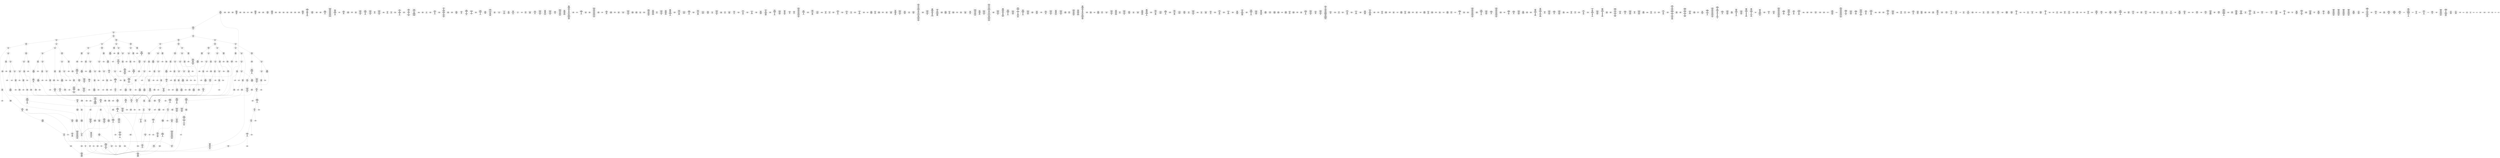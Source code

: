 /* Generated by GvGen v.1.0 (https://www.github.com/stricaud/gvgen) */

digraph G {
compound=true;
   node1 [label="[anywhere]"];
   node2 [label="# 0x0
PUSHX Data
PUSHX Data
MSTORE
PUSHX LogicData
CALLDATASIZE
LT
PUSHX Data
JUMPI
"];
   node3 [label="# 0xd
PUSHX Data
CALLDATALOAD
PUSHX BitData
SHR
PUSHX LogicData
GT
PUSHX Data
JUMPI
"];
   node4 [label="# 0x1e
PUSHX LogicData
GT
PUSHX Data
JUMPI
"];
   node5 [label="# 0x29
PUSHX LogicData
GT
PUSHX Data
JUMPI
"];
   node6 [label="# 0x34
PUSHX LogicData
GT
PUSHX Data
JUMPI
"];
   node7 [label="# 0x3f
PUSHX LogicData
EQ
PUSHX Data
JUMPI
"];
   node8 [label="# 0x4a
PUSHX LogicData
EQ
PUSHX Data
JUMPI
"];
   node9 [label="# 0x55
PUSHX LogicData
EQ
PUSHX Data
JUMPI
"];
   node10 [label="# 0x60
PUSHX LogicData
EQ
PUSHX Data
JUMPI
"];
   node11 [label="# 0x6b
PUSHX Data
REVERT
"];
   node12 [label="# 0x6f
JUMPDEST
PUSHX LogicData
EQ
PUSHX Data
JUMPI
"];
   node13 [label="# 0x7b
PUSHX LogicData
EQ
PUSHX Data
JUMPI
"];
   node14 [label="# 0x86
PUSHX LogicData
EQ
PUSHX Data
JUMPI
"];
   node15 [label="# 0x91
PUSHX Data
REVERT
"];
   node16 [label="# 0x95
JUMPDEST
PUSHX LogicData
GT
PUSHX Data
JUMPI
"];
   node17 [label="# 0xa1
PUSHX LogicData
EQ
PUSHX Data
JUMPI
"];
   node18 [label="# 0xac
PUSHX LogicData
EQ
PUSHX Data
JUMPI
"];
   node19 [label="# 0xb7
PUSHX LogicData
EQ
PUSHX Data
JUMPI
"];
   node20 [label="# 0xc2
PUSHX LogicData
EQ
PUSHX Data
JUMPI
"];
   node21 [label="# 0xcd
PUSHX Data
REVERT
"];
   node22 [label="# 0xd1
JUMPDEST
PUSHX LogicData
EQ
PUSHX Data
JUMPI
"];
   node23 [label="# 0xdd
PUSHX LogicData
EQ
PUSHX Data
JUMPI
"];
   node24 [label="# 0xe8
PUSHX LogicData
EQ
PUSHX Data
JUMPI
"];
   node25 [label="# 0xf3
PUSHX Data
REVERT
"];
   node26 [label="# 0xf7
JUMPDEST
PUSHX LogicData
GT
PUSHX Data
JUMPI
"];
   node27 [label="# 0x103
PUSHX LogicData
GT
PUSHX Data
JUMPI
"];
   node28 [label="# 0x10e
PUSHX LogicData
EQ
PUSHX Data
JUMPI
"];
   node29 [label="# 0x119
PUSHX LogicData
EQ
PUSHX Data
JUMPI
"];
   node30 [label="# 0x124
PUSHX LogicData
EQ
PUSHX Data
JUMPI
"];
   node31 [label="# 0x12f
PUSHX LogicData
EQ
PUSHX Data
JUMPI
"];
   node32 [label="# 0x13a
PUSHX Data
REVERT
"];
   node33 [label="# 0x13e
JUMPDEST
PUSHX LogicData
EQ
PUSHX Data
JUMPI
"];
   node34 [label="# 0x14a
PUSHX LogicData
EQ
PUSHX Data
JUMPI
"];
   node35 [label="# 0x155
PUSHX LogicData
EQ
PUSHX Data
JUMPI
"];
   node36 [label="# 0x160
PUSHX Data
REVERT
"];
   node37 [label="# 0x164
JUMPDEST
PUSHX LogicData
GT
PUSHX Data
JUMPI
"];
   node38 [label="# 0x170
PUSHX LogicData
EQ
PUSHX Data
JUMPI
"];
   node39 [label="# 0x17b
PUSHX LogicData
EQ
PUSHX Data
JUMPI
"];
   node40 [label="# 0x186
PUSHX LogicData
EQ
PUSHX Data
JUMPI
"];
   node41 [label="# 0x191
PUSHX LogicData
EQ
PUSHX Data
JUMPI
"];
   node42 [label="# 0x19c
PUSHX Data
REVERT
"];
   node43 [label="# 0x1a0
JUMPDEST
PUSHX LogicData
EQ
PUSHX Data
JUMPI
"];
   node44 [label="# 0x1ac
PUSHX LogicData
EQ
PUSHX Data
JUMPI
"];
   node45 [label="# 0x1b7
PUSHX LogicData
EQ
PUSHX Data
JUMPI
"];
   node46 [label="# 0x1c2
PUSHX Data
REVERT
"];
   node47 [label="# 0x1c6
JUMPDEST
PUSHX LogicData
GT
PUSHX Data
JUMPI
"];
   node48 [label="# 0x1d2
PUSHX LogicData
GT
PUSHX Data
JUMPI
"];
   node49 [label="# 0x1dd
PUSHX LogicData
GT
PUSHX Data
JUMPI
"];
   node50 [label="# 0x1e8
PUSHX LogicData
EQ
PUSHX Data
JUMPI
"];
   node51 [label="# 0x1f3
PUSHX LogicData
EQ
PUSHX Data
JUMPI
"];
   node52 [label="# 0x1fe
PUSHX LogicData
EQ
PUSHX Data
JUMPI
"];
   node53 [label="# 0x209
PUSHX LogicData
EQ
PUSHX Data
JUMPI
"];
   node54 [label="# 0x214
PUSHX Data
REVERT
"];
   node55 [label="# 0x218
JUMPDEST
PUSHX LogicData
EQ
PUSHX Data
JUMPI
"];
   node56 [label="# 0x224
PUSHX LogicData
EQ
PUSHX Data
JUMPI
"];
   node57 [label="# 0x22f
PUSHX LogicData
EQ
PUSHX Data
JUMPI
"];
   node58 [label="# 0x23a
PUSHX Data
REVERT
"];
   node59 [label="# 0x23e
JUMPDEST
PUSHX LogicData
GT
PUSHX Data
JUMPI
"];
   node60 [label="# 0x24a
PUSHX LogicData
EQ
PUSHX Data
JUMPI
"];
   node61 [label="# 0x255
PUSHX LogicData
EQ
PUSHX Data
JUMPI
"];
   node62 [label="# 0x260
PUSHX LogicData
EQ
PUSHX Data
JUMPI
"];
   node63 [label="# 0x26b
PUSHX LogicData
EQ
PUSHX Data
JUMPI
"];
   node64 [label="# 0x276
PUSHX Data
REVERT
"];
   node65 [label="# 0x27a
JUMPDEST
PUSHX LogicData
EQ
PUSHX Data
JUMPI
"];
   node66 [label="# 0x286
PUSHX LogicData
EQ
PUSHX Data
JUMPI
"];
   node67 [label="# 0x291
PUSHX LogicData
EQ
PUSHX Data
JUMPI
"];
   node68 [label="# 0x29c
PUSHX Data
REVERT
"];
   node69 [label="# 0x2a0
JUMPDEST
PUSHX LogicData
GT
PUSHX Data
JUMPI
"];
   node70 [label="# 0x2ac
PUSHX LogicData
GT
PUSHX Data
JUMPI
"];
   node71 [label="# 0x2b7
PUSHX LogicData
EQ
PUSHX Data
JUMPI
"];
   node72 [label="# 0x2c2
PUSHX LogicData
EQ
PUSHX Data
JUMPI
"];
   node73 [label="# 0x2cd
PUSHX LogicData
EQ
PUSHX Data
JUMPI
"];
   node74 [label="# 0x2d8
PUSHX LogicData
EQ
PUSHX Data
JUMPI
"];
   node75 [label="# 0x2e3
PUSHX Data
REVERT
"];
   node76 [label="# 0x2e7
JUMPDEST
PUSHX LogicData
EQ
PUSHX Data
JUMPI
"];
   node77 [label="# 0x2f3
PUSHX LogicData
EQ
PUSHX Data
JUMPI
"];
   node78 [label="# 0x2fe
PUSHX LogicData
EQ
PUSHX Data
JUMPI
"];
   node79 [label="# 0x309
PUSHX Data
REVERT
"];
   node80 [label="# 0x30d
JUMPDEST
PUSHX LogicData
GT
PUSHX Data
JUMPI
"];
   node81 [label="# 0x319
PUSHX LogicData
EQ
PUSHX Data
JUMPI
"];
   node82 [label="# 0x324
PUSHX LogicData
EQ
PUSHX Data
JUMPI
"];
   node83 [label="# 0x32f
PUSHX LogicData
EQ
PUSHX Data
JUMPI
"];
   node84 [label="# 0x33a
PUSHX LogicData
EQ
PUSHX Data
JUMPI
"];
   node85 [label="# 0x345
PUSHX Data
REVERT
"];
   node86 [label="# 0x349
JUMPDEST
PUSHX LogicData
EQ
PUSHX Data
JUMPI
"];
   node87 [label="# 0x354
PUSHX LogicData
EQ
PUSHX Data
JUMPI
"];
   node88 [label="# 0x35f
PUSHX LogicData
EQ
PUSHX Data
JUMPI
"];
   node89 [label="# 0x36a
JUMPDEST
PUSHX Data
REVERT
"];
   node90 [label="# 0x36f
JUMPDEST
CALLVALUE
ISZERO
PUSHX Data
JUMPI
"];
   node91 [label="# 0x377
PUSHX Data
REVERT
"];
   node92 [label="# 0x37b
JUMPDEST
PUSHX Data
PUSHX Data
CALLDATASIZE
PUSHX Data
PUSHX Data
JUMP
"];
   node93 [label="# 0x38a
JUMPDEST
PUSHX Data
JUMP
"];
   node94 [label="# 0x38f
JUMPDEST
PUSHX MemData
MLOAD
MSTORE
PUSHX ArithData
ADD
"];
   node95 [label="# 0x399
JUMPDEST
PUSHX MemData
MLOAD
SUB
RETURN
"];
   node96 [label="# 0x3a2
JUMPDEST
CALLVALUE
ISZERO
PUSHX Data
JUMPI
"];
   node97 [label="# 0x3aa
PUSHX Data
REVERT
"];
   node98 [label="# 0x3ae
JUMPDEST
PUSHX Data
PUSHX Data
CALLDATASIZE
PUSHX Data
PUSHX Data
JUMP
"];
   node99 [label="# 0x3bd
JUMPDEST
PUSHX Data
JUMP
"];
   node100 [label="# 0x3c2
JUMPDEST
PUSHX MemData
MLOAD
ISZERO
ISZERO
MSTORE
PUSHX ArithData
ADD
PUSHX Data
JUMP
"];
   node101 [label="# 0x3d2
JUMPDEST
CALLVALUE
ISZERO
PUSHX Data
JUMPI
"];
   node102 [label="# 0x3da
PUSHX Data
REVERT
"];
   node103 [label="# 0x3de
JUMPDEST
PUSHX Data
PUSHX Data
CALLDATASIZE
PUSHX Data
PUSHX Data
JUMP
"];
   node104 [label="# 0x3ed
JUMPDEST
PUSHX Data
JUMP
"];
   node105 [label="# 0x3f2
JUMPDEST
CALLVALUE
ISZERO
PUSHX Data
JUMPI
"];
   node106 [label="# 0x3fa
PUSHX Data
REVERT
"];
   node107 [label="# 0x3fe
JUMPDEST
PUSHX Data
PUSHX MemData
MLOAD
PUSHX ArithData
ADD
PUSHX Data
MSTORE
PUSHX Data
MSTORE
PUSHX ArithData
ADD
PUSHX BitData
PUSHX BitData
SHL
MSTORE
JUMP
"];
   node108 [label="# 0x426
JUMPDEST
PUSHX MemData
MLOAD
PUSHX Data
PUSHX Data
JUMP
"];
   node109 [label="# 0x433
JUMPDEST
CALLVALUE
ISZERO
PUSHX Data
JUMPI
"];
   node110 [label="# 0x43b
PUSHX Data
REVERT
"];
   node111 [label="# 0x43f
JUMPDEST
PUSHX Data
PUSHX Data
JUMP
"];
   node112 [label="# 0x44a
JUMPDEST
CALLVALUE
ISZERO
PUSHX Data
JUMPI
"];
   node113 [label="# 0x452
PUSHX Data
REVERT
"];
   node114 [label="# 0x456
JUMPDEST
PUSHX Data
PUSHX Data
JUMP
"];
   node115 [label="# 0x461
JUMPDEST
CALLVALUE
ISZERO
PUSHX Data
JUMPI
"];
   node116 [label="# 0x469
PUSHX Data
REVERT
"];
   node117 [label="# 0x46d
JUMPDEST
PUSHX Data
PUSHX Data
CALLDATASIZE
PUSHX Data
PUSHX Data
JUMP
"];
   node118 [label="# 0x47c
JUMPDEST
PUSHX Data
PUSHX Data
MSTORE
PUSHX Data
MSTORE
PUSHX Data
SHA3
SLOAD
JUMP
"];
   node119 [label="# 0x48e
JUMPDEST
CALLVALUE
ISZERO
PUSHX Data
JUMPI
"];
   node120 [label="# 0x496
PUSHX Data
REVERT
"];
   node121 [label="# 0x49a
JUMPDEST
PUSHX Data
PUSHX Data
CALLDATASIZE
PUSHX Data
PUSHX Data
JUMP
"];
   node122 [label="# 0x4a9
JUMPDEST
PUSHX Data
JUMP
"];
   node123 [label="# 0x4ae
JUMPDEST
PUSHX Data
PUSHX Data
JUMP
"];
   node124 [label="# 0x4b6
JUMPDEST
CALLVALUE
ISZERO
PUSHX Data
JUMPI
"];
   node125 [label="# 0x4be
PUSHX Data
REVERT
"];
   node126 [label="# 0x4c2
JUMPDEST
PUSHX Data
PUSHX Data
CALLDATASIZE
PUSHX Data
PUSHX Data
JUMP
"];
   node127 [label="# 0x4d1
JUMPDEST
PUSHX Data
JUMP
"];
   node128 [label="# 0x4d6
JUMPDEST
STOP
"];
   node129 [label="# 0x4d8
JUMPDEST
CALLVALUE
ISZERO
PUSHX Data
JUMPI
"];
   node130 [label="# 0x4e0
PUSHX Data
REVERT
"];
   node131 [label="# 0x4e4
JUMPDEST
PUSHX Data
PUSHX Data
JUMP
"];
   node132 [label="# 0x4ef
JUMPDEST
PUSHX Data
PUSHX Data
CALLDATASIZE
PUSHX Data
PUSHX Data
JUMP
"];
   node133 [label="# 0x4fd
JUMPDEST
PUSHX Data
JUMP
"];
   node134 [label="# 0x502
JUMPDEST
CALLVALUE
ISZERO
PUSHX Data
JUMPI
"];
   node135 [label="# 0x50a
PUSHX Data
REVERT
"];
   node136 [label="# 0x50e
JUMPDEST
PUSHX Data
PUSHX Data
CALLDATASIZE
PUSHX Data
PUSHX Data
JUMP
"];
   node137 [label="# 0x51d
JUMPDEST
PUSHX Data
PUSHX Data
MSTORE
PUSHX Data
MSTORE
PUSHX Data
SHA3
SLOAD
JUMP
"];
   node138 [label="# 0x52f
JUMPDEST
CALLVALUE
ISZERO
PUSHX Data
JUMPI
"];
   node139 [label="# 0x537
PUSHX Data
REVERT
"];
   node140 [label="# 0x53b
JUMPDEST
PUSHX Data
PUSHX Data
JUMP
"];
   node141 [label="# 0x54a
JUMPDEST
CALLVALUE
ISZERO
PUSHX Data
JUMPI
"];
   node142 [label="# 0x552
PUSHX Data
REVERT
"];
   node143 [label="# 0x556
JUMPDEST
PUSHX Data
PUSHX Data
CALLDATASIZE
PUSHX Data
PUSHX Data
JUMP
"];
   node144 [label="# 0x565
JUMPDEST
PUSHX Data
JUMP
"];
   node145 [label="# 0x56a
JUMPDEST
CALLVALUE
ISZERO
PUSHX Data
JUMPI
"];
   node146 [label="# 0x572
PUSHX Data
REVERT
"];
   node147 [label="# 0x576
JUMPDEST
PUSHX Data
PUSHX Data
JUMP
"];
   node148 [label="# 0x57f
JUMPDEST
CALLVALUE
ISZERO
PUSHX Data
JUMPI
"];
   node149 [label="# 0x587
PUSHX Data
REVERT
"];
   node150 [label="# 0x58b
JUMPDEST
PUSHX Data
PUSHX Data
CALLDATASIZE
PUSHX Data
PUSHX Data
JUMP
"];
   node151 [label="# 0x59a
JUMPDEST
PUSHX Data
JUMP
"];
   node152 [label="# 0x59f
JUMPDEST
PUSHX MemData
MLOAD
PUSHX Data
PUSHX Data
JUMP
"];
   node153 [label="# 0x5ac
JUMPDEST
CALLVALUE
ISZERO
PUSHX Data
JUMPI
"];
   node154 [label="# 0x5b4
PUSHX Data
REVERT
"];
   node155 [label="# 0x5b8
JUMPDEST
PUSHX Data
PUSHX Data
JUMP
"];
   node156 [label="# 0x5e0
JUMPDEST
CALLVALUE
ISZERO
PUSHX Data
JUMPI
"];
   node157 [label="# 0x5e8
PUSHX Data
REVERT
"];
   node158 [label="# 0x5ec
JUMPDEST
PUSHX Data
PUSHX StorData
SLOAD
JUMP
"];
   node159 [label="# 0x5f6
JUMPDEST
CALLVALUE
ISZERO
PUSHX Data
JUMPI
"];
   node160 [label="# 0x5fe
PUSHX Data
REVERT
"];
   node161 [label="# 0x602
JUMPDEST
PUSHX StorData
SLOAD
PUSHX BitData
AND
PUSHX Data
JUMP
"];
   node162 [label="# 0x60e
JUMPDEST
CALLVALUE
ISZERO
PUSHX Data
JUMPI
"];
   node163 [label="# 0x616
PUSHX Data
REVERT
"];
   node164 [label="# 0x61a
JUMPDEST
PUSHX Data
PUSHX Data
CALLDATASIZE
PUSHX Data
PUSHX Data
JUMP
"];
   node165 [label="# 0x629
JUMPDEST
PUSHX Data
PUSHX Data
MSTORE
PUSHX Data
MSTORE
PUSHX Data
SHA3
SLOAD
JUMP
"];
   node166 [label="# 0x63b
JUMPDEST
PUSHX Data
PUSHX Data
JUMP
"];
   node167 [label="# 0x643
JUMPDEST
PUSHX Data
PUSHX Data
CALLDATASIZE
PUSHX Data
PUSHX Data
JUMP
"];
   node168 [label="# 0x651
JUMPDEST
PUSHX Data
JUMP
"];
   node169 [label="# 0x656
JUMPDEST
CALLVALUE
ISZERO
PUSHX Data
JUMPI
"];
   node170 [label="# 0x65e
PUSHX Data
REVERT
"];
   node171 [label="# 0x662
JUMPDEST
PUSHX Data
PUSHX Data
JUMP
"];
   node172 [label="# 0x66c
JUMPDEST
CALLVALUE
ISZERO
PUSHX Data
JUMPI
"];
   node173 [label="# 0x674
PUSHX Data
REVERT
"];
   node174 [label="# 0x678
JUMPDEST
PUSHX Data
PUSHX StorData
SLOAD
JUMP
"];
   node175 [label="# 0x682
JUMPDEST
CALLVALUE
ISZERO
PUSHX Data
JUMPI
"];
   node176 [label="# 0x68a
PUSHX Data
REVERT
"];
   node177 [label="# 0x68e
JUMPDEST
PUSHX Data
PUSHX Data
JUMP
"];
   node178 [label="# 0x697
JUMPDEST
CALLVALUE
ISZERO
PUSHX Data
JUMPI
"];
   node179 [label="# 0x69f
PUSHX Data
REVERT
"];
   node180 [label="# 0x6a3
JUMPDEST
PUSHX Data
PUSHX Data
JUMP
"];
   node181 [label="# 0x6ae
JUMPDEST
PUSHX Data
PUSHX Data
CALLDATASIZE
PUSHX Data
PUSHX Data
JUMP
"];
   node182 [label="# 0x6bc
JUMPDEST
PUSHX Data
JUMP
"];
   node183 [label="# 0x6c1
JUMPDEST
CALLVALUE
ISZERO
PUSHX Data
JUMPI
"];
   node184 [label="# 0x6c9
PUSHX Data
REVERT
"];
   node185 [label="# 0x6cd
JUMPDEST
PUSHX StorData
SLOAD
PUSHX Data
PUSHX ArithData
PUSHX BitData
PUSHX BitData
SHL
SUB
AND
JUMP
"];
   node186 [label="# 0x6e1
JUMPDEST
PUSHX MemData
MLOAD
PUSHX ArithData
PUSHX BitData
PUSHX BitData
SHL
SUB
AND
MSTORE
PUSHX ArithData
ADD
PUSHX Data
JUMP
"];
   node187 [label="# 0x6f9
JUMPDEST
CALLVALUE
ISZERO
PUSHX Data
JUMPI
"];
   node188 [label="# 0x701
PUSHX Data
REVERT
"];
   node189 [label="# 0x705
JUMPDEST
PUSHX StorData
SLOAD
PUSHX Data
PUSHX BitData
AND
JUMP
"];
   node190 [label="# 0x713
JUMPDEST
CALLVALUE
ISZERO
PUSHX Data
JUMPI
"];
   node191 [label="# 0x71b
PUSHX Data
REVERT
"];
   node192 [label="# 0x71f
JUMPDEST
PUSHX StorData
SLOAD
PUSHX Data
PUSHX ArithData
PUSHX BitData
PUSHX BitData
SHL
SUB
AND
JUMP
"];
   node193 [label="# 0x733
JUMPDEST
CALLVALUE
ISZERO
PUSHX Data
JUMPI
"];
   node194 [label="# 0x73b
PUSHX Data
REVERT
"];
   node195 [label="# 0x73f
JUMPDEST
PUSHX Data
PUSHX Data
CALLDATASIZE
PUSHX Data
PUSHX Data
JUMP
"];
   node196 [label="# 0x74e
JUMPDEST
PUSHX Data
JUMP
"];
   node197 [label="# 0x753
JUMPDEST
CALLVALUE
ISZERO
PUSHX Data
JUMPI
"];
   node198 [label="# 0x75b
PUSHX Data
REVERT
"];
   node199 [label="# 0x75f
JUMPDEST
PUSHX StorData
SLOAD
PUSHX Data
DIV
PUSHX ArithData
PUSHX BitData
PUSHX BitData
SHL
SUB
AND
PUSHX Data
JUMP
"];
   node200 [label="# 0x776
JUMPDEST
CALLVALUE
ISZERO
PUSHX Data
JUMPI
"];
   node201 [label="# 0x77e
PUSHX Data
REVERT
"];
   node202 [label="# 0x782
JUMPDEST
PUSHX Data
PUSHX MemData
MLOAD
PUSHX ArithData
ADD
PUSHX Data
MSTORE
PUSHX Data
MSTORE
PUSHX ArithData
ADD
PUSHX BitData
PUSHX BitData
SHL
MSTORE
JUMP
"];
   node203 [label="# 0x7a7
JUMPDEST
CALLVALUE
ISZERO
PUSHX Data
JUMPI
"];
   node204 [label="# 0x7af
PUSHX Data
REVERT
"];
   node205 [label="# 0x7b3
JUMPDEST
PUSHX StorData
SLOAD
PUSHX Data
JUMP
"];
   node206 [label="# 0x7bc
JUMPDEST
CALLVALUE
ISZERO
PUSHX Data
JUMPI
"];
   node207 [label="# 0x7c4
PUSHX Data
REVERT
"];
   node208 [label="# 0x7c8
JUMPDEST
PUSHX Data
PUSHX Data
CALLDATASIZE
PUSHX Data
PUSHX Data
JUMP
"];
   node209 [label="# 0x7d7
JUMPDEST
PUSHX Data
JUMP
"];
   node210 [label="# 0x7dc
JUMPDEST
PUSHX Data
PUSHX Data
JUMP
"];
   node211 [label="# 0x7e4
JUMPDEST
CALLVALUE
ISZERO
PUSHX Data
JUMPI
"];
   node212 [label="# 0x7ec
PUSHX Data
REVERT
"];
   node213 [label="# 0x7f0
JUMPDEST
PUSHX Data
PUSHX Data
JUMP
"];
   node214 [label="# 0x7fa
JUMPDEST
CALLVALUE
ISZERO
PUSHX Data
JUMPI
"];
   node215 [label="# 0x802
PUSHX Data
REVERT
"];
   node216 [label="# 0x806
JUMPDEST
PUSHX Data
PUSHX Data
JUMP
"];
   node217 [label="# 0x80f
JUMPDEST
CALLVALUE
ISZERO
PUSHX Data
JUMPI
"];
   node218 [label="# 0x817
PUSHX Data
REVERT
"];
   node219 [label="# 0x81b
JUMPDEST
PUSHX Data
PUSHX Data
CALLDATASIZE
PUSHX Data
PUSHX Data
JUMP
"];
   node220 [label="# 0x82a
JUMPDEST
PUSHX Data
JUMP
"];
   node221 [label="# 0x82f
JUMPDEST
PUSHX Data
PUSHX Data
CALLDATASIZE
PUSHX Data
PUSHX Data
JUMP
"];
   node222 [label="# 0x83d
JUMPDEST
PUSHX Data
JUMP
"];
   node223 [label="# 0x842
JUMPDEST
CALLVALUE
ISZERO
PUSHX Data
JUMPI
"];
   node224 [label="# 0x84a
PUSHX Data
REVERT
"];
   node225 [label="# 0x84e
JUMPDEST
PUSHX Data
PUSHX Data
CALLDATASIZE
PUSHX Data
PUSHX Data
JUMP
"];
   node226 [label="# 0x85d
JUMPDEST
PUSHX Data
JUMP
"];
   node227 [label="# 0x862
JUMPDEST
CALLVALUE
ISZERO
PUSHX Data
JUMPI
"];
   node228 [label="# 0x86a
PUSHX Data
REVERT
"];
   node229 [label="# 0x86e
JUMPDEST
PUSHX Data
PUSHX Data
JUMP
"];
   node230 [label="# 0x877
JUMPDEST
CALLVALUE
ISZERO
PUSHX Data
JUMPI
"];
   node231 [label="# 0x87f
PUSHX Data
REVERT
"];
   node232 [label="# 0x883
JUMPDEST
PUSHX Data
PUSHX Data
JUMP
"];
   node233 [label="# 0x88d
JUMPDEST
CALLVALUE
ISZERO
PUSHX Data
JUMPI
"];
   node234 [label="# 0x895
PUSHX Data
REVERT
"];
   node235 [label="# 0x899
JUMPDEST
PUSHX Data
PUSHX Data
JUMP
"];
   node236 [label="# 0x8a2
JUMPDEST
CALLVALUE
ISZERO
PUSHX Data
JUMPI
"];
   node237 [label="# 0x8aa
PUSHX Data
REVERT
"];
   node238 [label="# 0x8ae
JUMPDEST
PUSHX Data
PUSHX Data
JUMP
"];
   node239 [label="# 0x8b7
JUMPDEST
CALLVALUE
ISZERO
PUSHX Data
JUMPI
"];
   node240 [label="# 0x8bf
PUSHX Data
REVERT
"];
   node241 [label="# 0x8c3
JUMPDEST
PUSHX Data
PUSHX Data
JUMP
"];
   node242 [label="# 0x8cc
JUMPDEST
CALLVALUE
ISZERO
PUSHX Data
JUMPI
"];
   node243 [label="# 0x8d4
PUSHX Data
REVERT
"];
   node244 [label="# 0x8d8
JUMPDEST
PUSHX Data
PUSHX Data
CALLDATASIZE
PUSHX Data
PUSHX Data
JUMP
"];
   node245 [label="# 0x8e7
JUMPDEST
PUSHX Data
PUSHX Data
MSTORE
PUSHX Data
MSTORE
PUSHX Data
SHA3
SLOAD
JUMP
"];
   node246 [label="# 0x8f9
JUMPDEST
CALLVALUE
ISZERO
PUSHX Data
JUMPI
"];
   node247 [label="# 0x901
PUSHX Data
REVERT
"];
   node248 [label="# 0x905
JUMPDEST
PUSHX Data
PUSHX Data
JUMP
"];
   node249 [label="# 0x90e
JUMPDEST
CALLVALUE
ISZERO
PUSHX Data
JUMPI
"];
   node250 [label="# 0x916
PUSHX Data
REVERT
"];
   node251 [label="# 0x91a
JUMPDEST
PUSHX Data
PUSHX Data
JUMP
"];
   node252 [label="# 0x924
JUMPDEST
CALLVALUE
ISZERO
PUSHX Data
JUMPI
"];
   node253 [label="# 0x92c
PUSHX Data
REVERT
"];
   node254 [label="# 0x930
JUMPDEST
PUSHX Data
PUSHX Data
CALLDATASIZE
PUSHX Data
PUSHX Data
JUMP
"];
   node255 [label="# 0x93f
JUMPDEST
PUSHX ArithData
PUSHX BitData
PUSHX BitData
SHL
SUB
AND
PUSHX Data
MSTORE
PUSHX Data
PUSHX Data
MSTORE
PUSHX Data
SHA3
AND
MSTORE
MSTORE
SHA3
SLOAD
PUSHX BitData
AND
JUMP
"];
   node256 [label="# 0x96d
JUMPDEST
CALLVALUE
ISZERO
PUSHX Data
JUMPI
"];
   node257 [label="# 0x975
PUSHX Data
REVERT
"];
   node258 [label="# 0x979
JUMPDEST
PUSHX Data
PUSHX Data
JUMP
"];
   node259 [label="# 0x989
JUMPDEST
CALLVALUE
ISZERO
PUSHX Data
JUMPI
"];
   node260 [label="# 0x991
PUSHX Data
REVERT
"];
   node261 [label="# 0x995
JUMPDEST
PUSHX Data
PUSHX Data
JUMP
"];
   node262 [label="# 0x99e
JUMPDEST
PUSHX MemData
MLOAD
PUSHX Data
PUSHX Data
JUMP
"];
   node263 [label="# 0x9ab
JUMPDEST
CALLVALUE
ISZERO
PUSHX Data
JUMPI
"];
   node264 [label="# 0x9b3
PUSHX Data
REVERT
"];
   node265 [label="# 0x9b7
JUMPDEST
PUSHX Data
PUSHX Data
CALLDATASIZE
PUSHX Data
PUSHX Data
JUMP
"];
   node266 [label="# 0x9c6
JUMPDEST
PUSHX Data
JUMP
"];
   node267 [label="# 0x9cb
JUMPDEST
CALLVALUE
ISZERO
PUSHX Data
JUMPI
"];
   node268 [label="# 0x9d3
PUSHX Data
REVERT
"];
   node269 [label="# 0x9d7
JUMPDEST
PUSHX Data
PUSHX Data
CALLDATASIZE
PUSHX Data
PUSHX Data
JUMP
"];
   node270 [label="# 0x9e6
JUMPDEST
PUSHX Data
JUMP
"];
   node271 [label="# 0x9eb
JUMPDEST
CALLVALUE
ISZERO
PUSHX Data
JUMPI
"];
   node272 [label="# 0x9f3
PUSHX Data
REVERT
"];
   node273 [label="# 0x9f7
JUMPDEST
PUSHX Data
PUSHX StorData
SLOAD
JUMP
"];
   node274 [label="# 0xa01
JUMPDEST
PUSHX Data
PUSHX ArithData
PUSHX BitData
PUSHX BitData
SHL
SUB
AND
PUSHX Data
JUMPI
"];
   node275 [label="# 0xa12
PUSHX MemData
MLOAD
PUSHX BitData
PUSHX BitData
SHL
MSTORE
PUSHX Data
PUSHX ArithData
ADD
MSTORE
PUSHX Data
PUSHX ArithData
ADD
MSTORE
PUSHX Data
PUSHX ArithData
ADD
MSTORE
PUSHX BitData
PUSHX BitData
SHL
PUSHX ArithData
ADD
MSTORE
PUSHX ArithData
ADD
"];
   node276 [label="# 0xa69
JUMPDEST
PUSHX MemData
MLOAD
SUB
REVERT
"];
   node277 [label="# 0xa72
JUMPDEST
PUSHX Data
MSTORE
PUSHX Data
MSTORE
PUSHX Data
SHA3
PUSHX ArithData
PUSHX BitData
PUSHX BitData
SHL
SUB
AND
MSTORE
MSTORE
SHA3
SLOAD
"];
   node278 [label="# 0xa95
JUMPDEST
JUMP
"];
   node279 [label="# 0xa9b
JUMPDEST
PUSHX Data
PUSHX LogicData
TIMESTAMP
LT
ISZERO
ISZERO
PUSHX Data
JUMPI
"];
   node280 [label="# 0xac8
PUSHX Data
PUSHX Data
PUSHX Data
PUSHX Data
JUMP
"];
   node281 [label="# 0xaf5
JUMPDEST
TIMESTAMP
LT
"];
   node282 [label="# 0xaf8
JUMPDEST
ISZERO
PUSHX Data
JUMPI
"];
   node283 [label="# 0xafe
PUSHX MemData
MLOAD
PUSHX BitData
PUSHX BitData
SHL
MSTORE
PUSHX ArithData
ADD
PUSHX MemData
MLOAD
SUB
REVERT
"];
   node284 [label="# 0xb16
JUMPDEST
PUSHX StorData
SLOAD
PUSHX ArithData
PUSHX BitData
PUSHX BitData
SHL
SUB
AND
CALLER
EQ
PUSHX Data
JUMPI
"];
   node285 [label="# 0xb29
PUSHX MemData
MLOAD
PUSHX BitData
PUSHX BitData
SHL
MSTORE
PUSHX ArithData
ADD
PUSHX MemData
MLOAD
SUB
REVERT
"];
   node286 [label="# 0xb41
JUMPDEST
MLOAD
MLOAD
EQ
PUSHX Data
JUMPI
"];
   node287 [label="# 0xb4b
PUSHX MemData
MLOAD
PUSHX BitData
PUSHX BitData
SHL
MSTORE
PUSHX ArithData
ADD
PUSHX MemData
MLOAD
SUB
REVERT
"];
   node288 [label="# 0xb63
JUMPDEST
PUSHX Data
"];
   node289 [label="# 0xb66
JUMPDEST
MLOAD
LT
ISZERO
PUSHX Data
JUMPI
"];
   node290 [label="# 0xb70
PUSHX Data
MLOAD
LT
PUSHX Data
JUMPI
"];
   node291 [label="# 0xb7c
PUSHX Data
PUSHX Data
JUMP
"];
   node292 [label="# 0xb83
JUMPDEST
PUSHX ArithData
MUL
PUSHX ArithData
ADD
ADD
MLOAD
PUSHX ArithData
PUSHX BitData
PUSHX BitData
SHL
SUB
AND
MLOAD
LT
PUSHX Data
JUMPI
"];
   node293 [label="# 0xb9f
PUSHX Data
PUSHX Data
JUMP
"];
   node294 [label="# 0xba6
JUMPDEST
PUSHX ArithData
MUL
PUSHX ArithData
ADD
ADD
MLOAD
PUSHX MemData
MLOAD
PUSHX Data
PUSHX MemData
MLOAD
SUB
GAS
CALL
RETURNDATASIZE
PUSHX LogicData
EQ
PUSHX Data
JUMPI
"];
   node295 [label="# 0xbcd
PUSHX MemData
MLOAD
PUSHX BitData
NOT
PUSHX ArithData
RETURNDATASIZE
ADD
AND
ADD
PUSHX Data
MSTORE
RETURNDATASIZE
MSTORE
RETURNDATASIZE
PUSHX Data
PUSHX ArithData
ADD
RETURNDATACOPY
PUSHX Data
JUMP
"];
   node296 [label="# 0xbee
JUMPDEST
PUSHX Data
"];
   node297 [label="# 0xbf3
JUMPDEST
PUSHX Data
JUMPI
"];
   node298 [label="# 0xbfd
MLOAD
LT
PUSHX Data
JUMPI
"];
   node299 [label="# 0xc07
PUSHX Data
PUSHX Data
JUMP
"];
   node300 [label="# 0xc0e
JUMPDEST
PUSHX ArithData
MUL
PUSHX ArithData
ADD
ADD
MLOAD
MLOAD
LT
PUSHX Data
JUMPI
"];
   node301 [label="# 0xc21
PUSHX Data
PUSHX Data
JUMP
"];
   node302 [label="# 0xc28
JUMPDEST
PUSHX ArithData
MUL
ADD
ADD
MLOAD
PUSHX MemData
MLOAD
PUSHX BitData
PUSHX BitData
SHL
MSTORE
PUSHX ArithData
PUSHX BitData
PUSHX BitData
SHL
SUB
AND
PUSHX ArithData
ADD
MSTORE
PUSHX ArithData
ADD
MSTORE
PUSHX ArithData
ADD
PUSHX Data
JUMP
"];
   node303 [label="# 0xc5d
JUMPDEST
PUSHX Data
PUSHX Data
JUMP
"];
   node304 [label="# 0xc68
JUMPDEST
PUSHX Data
JUMP
"];
   node305 [label="# 0xc70
JUMPDEST
PUSHX Data
PUSHX MemData
MLOAD
PUSHX Data
PUSHX Data
JUMP
"];
   node306 [label="# 0xca2
JUMPDEST
PUSHX MemData
MLOAD
SUB
LOGX
PUSHX Data
JUMP
"];
   node307 [label="# 0xcb3
JUMPDEST
PUSHX Data
PUSHX ArithData
PUSHX BitData
PUSHX BitData
SHL
SUB
NOT
AND
PUSHX BitData
PUSHX BitData
SHL
EQ
PUSHX Data
JUMPI
"];
   node308 [label="# 0xccf
PUSHX ArithData
PUSHX BitData
PUSHX BitData
SHL
SUB
NOT
AND
PUSHX BitData
PUSHX BitData
SHL
EQ
"];
   node309 [label="# 0xce4
JUMPDEST
PUSHX Data
JUMPI
"];
   node310 [label="# 0xcea
PUSHX BitData
PUSHX BitData
SHL
PUSHX ArithData
PUSHX BitData
PUSHX BitData
SHL
SUB
NOT
AND
EQ
PUSHX Data
JUMP
"];
   node311 [label="# 0xd03
JUMPDEST
PUSHX Data
PUSHX StorData
SLOAD
PUSHX Data
PUSHX Data
JUMP
"];
   node312 [label="# 0xd12
JUMPDEST
PUSHX ArithData
ADD
PUSHX ArithData
DIV
MUL
PUSHX ArithData
ADD
PUSHX MemData
MLOAD
ADD
PUSHX Data
MSTORE
MSTORE
PUSHX ArithData
ADD
SLOAD
PUSHX Data
PUSHX Data
JUMP
"];
   node313 [label="# 0xd3e
JUMPDEST
ISZERO
PUSHX Data
JUMPI
"];
   node314 [label="# 0xd45
PUSHX LogicData
LT
PUSHX Data
JUMPI
"];
   node315 [label="# 0xd4d
PUSHX ArithData
SLOAD
DIV
MUL
MSTORE
PUSHX ArithData
ADD
PUSHX Data
JUMP
"];
   node316 [label="# 0xd60
JUMPDEST
ADD
PUSHX Data
MSTORE
PUSHX Data
PUSHX Data
SHA3
"];
   node317 [label="# 0xd6e
JUMPDEST
SLOAD
MSTORE
PUSHX ArithData
ADD
PUSHX ArithData
ADD
GT
PUSHX Data
JUMPI
"];
   node318 [label="# 0xd82
SUB
PUSHX BitData
AND
ADD
"];
   node319 [label="# 0xd8b
JUMPDEST
JUMP
"];
   node320 [label="# 0xd97
JUMPDEST
PUSHX Data
PUSHX Data
PUSHX Data
PUSHX Data
PUSHX Data
JUMP
"];
   node321 [label="# 0xdc6
JUMPDEST
TIMESTAMP
LT
PUSHX Data
JUMPI
"];
   node322 [label="# 0xdcd
PUSHX StorData
SLOAD
PUSHX Data
PUSHX Data
PUSHX Data
JUMP
"];
   node323 [label="# 0xddc
JUMPDEST
SSTORE
PUSHX LogicData
PUSHX StorData
SLOAD
GT
ISZERO
PUSHX Data
JUMPI
"];
   node324 [label="# 0xdee
PUSHX MemData
MLOAD
PUSHX BitData
PUSHX BitData
SHL
MSTORE
PUSHX ArithData
ADD
PUSHX MemData
MLOAD
SUB
REVERT
"];
   node325 [label="# 0xe06
JUMPDEST
CALLER
PUSHX Data
MSTORE
PUSHX Data
PUSHX Data
MSTORE
PUSHX Data
SHA3
SLOAD
PUSHX LogicData
GT
PUSHX Data
JUMPI
"];
   node326 [label="# 0xe1e
PUSHX MemData
MLOAD
PUSHX BitData
PUSHX BitData
SHL
MSTORE
PUSHX ArithData
ADD
PUSHX MemData
MLOAD
SUB
REVERT
"];
   node327 [label="# 0xe36
JUMPDEST
CALLVALUE
PUSHX StorData
SLOAD
EQ
PUSHX Data
JUMPI
"];
   node328 [label="# 0xe40
PUSHX StorData
SLOAD
PUSHX MemData
MLOAD
PUSHX BitData
PUSHX BitData
SHL
MSTORE
PUSHX ArithData
ADD
MSTORE
CALLVALUE
PUSHX ArithData
ADD
MSTORE
PUSHX ArithData
ADD
PUSHX Data
JUMP
"];
   node329 [label="# 0xe65
JUMPDEST
CALLER
PUSHX Data
MSTORE
PUSHX Data
PUSHX Data
MSTORE
PUSHX Data
SHA3
SLOAD
PUSHX Data
PUSHX Data
PUSHX Data
JUMP
"];
   node330 [label="# 0xe80
JUMPDEST
CALLER
PUSHX Data
MSTORE
PUSHX Data
PUSHX ArithData
MSTORE
PUSHX Data
SHA3
SSTORE
PUSHX StorData
SLOAD
MLOAD
MSTORE
ADD
MSTORE
CALLVALUE
ADD
MSTORE
MLOAD
PUSHX Data
SUB
PUSHX ArithData
ADD
LOGX
PUSHX Data
CALLER
PUSHX StorData
SLOAD
PUSHX Data
PUSHX MemData
MLOAD
PUSHX ArithData
ADD
PUSHX Data
MSTORE
PUSHX Data
MSTORE
PUSHX Data
JUMP
"];
   node331 [label="# 0xef4
JUMPDEST
PUSHX Data
JUMP
"];
   node332 [label="# 0xefa
JUMPDEST
PUSHX MemData
MLOAD
PUSHX BitData
PUSHX BitData
SHL
MSTORE
PUSHX ArithData
ADD
PUSHX MemData
MLOAD
SUB
REVERT
"];
   node333 [label="# 0xf13
JUMPDEST
JUMP
"];
   node334 [label="# 0xf16
JUMPDEST
PUSHX ArithData
PUSHX BitData
PUSHX BitData
SHL
SUB
AND
CALLER
EQ
PUSHX Data
JUMPI
"];
   node335 [label="# 0xf28
PUSHX Data
CALLER
PUSHX Data
JUMP
"];
   node336 [label="# 0xf32
JUMPDEST
PUSHX Data
JUMPI
"];
   node337 [label="# 0xf37
PUSHX MemData
MLOAD
PUSHX BitData
PUSHX BitData
SHL
MSTORE
PUSHX Data
PUSHX ArithData
ADD
MSTORE
PUSHX Data
PUSHX ArithData
ADD
MSTORE
PUSHX Data
PUSHX ArithData
ADD
MSTORE
PUSHX BitData
PUSHX BitData
SHL
PUSHX ArithData
ADD
MSTORE
PUSHX ArithData
ADD
PUSHX Data
JUMP
"];
   node338 [label="# 0xf99
JUMPDEST
PUSHX Data
PUSHX Data
JUMP
"];
   node339 [label="# 0xfa6
JUMPDEST
JUMP
"];
   node340 [label="# 0xfad
JUMPDEST
PUSHX Data
PUSHX LogicData
TIMESTAMP
LT
ISZERO
ISZERO
PUSHX Data
JUMPI
"];
   node341 [label="# 0xfda
PUSHX Data
PUSHX Data
PUSHX Data
PUSHX Data
JUMP
"];
   node342 [label="# 0x1007
JUMPDEST
TIMESTAMP
LT
"];
   node343 [label="# 0x100a
JUMPDEST
ISZERO
PUSHX Data
JUMPI
"];
   node344 [label="# 0x1010
PUSHX ArithData
SUB
PUSHX Data
JUMPI
"];
   node345 [label="# 0x1018
PUSHX MemData
MLOAD
PUSHX BitData
PUSHX BitData
SHL
MSTORE
PUSHX ArithData
ADD
PUSHX MemData
MLOAD
SUB
REVERT
"];
   node346 [label="# 0x1030
JUMPDEST
PUSHX Data
PUSHX Data
PUSHX Data
JUMP
"];
   node347 [label="# 0x103a
JUMPDEST
CALLVALUE
PUSHX Data
PUSHX Data
JUMP
"];
   node348 [label="# 0x1047
JUMPDEST
EQ
PUSHX Data
JUMPI
"];
   node349 [label="# 0x104d
PUSHX Data
PUSHX Data
JUMP
"];
   node350 [label="# 0x1056
JUMPDEST
PUSHX MemData
MLOAD
PUSHX BitData
PUSHX BitData
SHL
MSTORE
PUSHX ArithData
ADD
MSTORE
CALLVALUE
PUSHX ArithData
ADD
MSTORE
PUSHX ArithData
ADD
PUSHX Data
JUMP
"];
   node351 [label="# 0x1079
JUMPDEST
CALLER
PUSHX Data
MSTORE
PUSHX Data
PUSHX Data
MSTORE
PUSHX Data
SHA3
SLOAD
PUSHX Data
PUSHX Data
PUSHX Data
JUMP
"];
   node352 [label="# 0x1097
JUMPDEST
GT
ISZERO
PUSHX Data
JUMPI
"];
   node353 [label="# 0x109e
PUSHX MemData
MLOAD
PUSHX BitData
PUSHX BitData
SHL
MSTORE
PUSHX ArithData
ADD
PUSHX MemData
MLOAD
SUB
REVERT
"];
   node354 [label="# 0x10b6
JUMPDEST
CALLER
PUSHX Data
MSTORE
PUSHX Data
PUSHX Data
MSTORE
PUSHX Data
SHA3
SLOAD
PUSHX Data
PUSHX Data
JUMP
"];
   node355 [label="# 0x10d1
JUMPDEST
CALLER
PUSHX Data
MSTORE
PUSHX Data
PUSHX Data
MSTORE
PUSHX Data
SHA3
SSTORE
PUSHX ArithData
PUSHX BitData
PUSHX BitData
SHL
SUB
GT
ISZERO
PUSHX Data
JUMPI
"];
   node356 [label="# 0x10f5
PUSHX Data
PUSHX Data
JUMP
"];
   node357 [label="# 0x10fc
JUMPDEST
PUSHX MemData
MLOAD
MSTORE
PUSHX ArithData
MUL
PUSHX ArithData
ADD
ADD
PUSHX Data
MSTORE
ISZERO
PUSHX Data
JUMPI
"];
   node358 [label="# 0x1116
PUSHX ArithData
ADD
PUSHX ArithData
MUL
CALLDATASIZE
CALLDATACOPY
ADD
"];
   node359 [label="# 0x1125
JUMPDEST
PUSHX Data
PUSHX ArithData
PUSHX BitData
PUSHX BitData
SHL
SUB
GT
ISZERO
PUSHX Data
JUMPI
"];
   node360 [label="# 0x113b
PUSHX Data
PUSHX Data
JUMP
"];
   node361 [label="# 0x1142
JUMPDEST
PUSHX MemData
MLOAD
MSTORE
PUSHX ArithData
MUL
PUSHX ArithData
ADD
ADD
PUSHX Data
MSTORE
ISZERO
PUSHX Data
JUMPI
"];
   node362 [label="# 0x115c
PUSHX ArithData
ADD
PUSHX ArithData
MUL
CALLDATASIZE
CALLDATACOPY
ADD
"];
   node363 [label="# 0x116b
JUMPDEST
PUSHX Data
PUSHX StorData
SLOAD
PUSHX Data
PUSHX Data
JUMP
"];
   node364 [label="# 0x117f
JUMPDEST
GT
ISZERO
PUSHX Data
JUMPI
"];
   node365 [label="# 0x1186
PUSHX MemData
MLOAD
PUSHX BitData
PUSHX BitData
SHL
MSTORE
PUSHX ArithData
ADD
PUSHX MemData
MLOAD
SUB
REVERT
"];
   node366 [label="# 0x119e
JUMPDEST
PUSHX Data
SSTORE
PUSHX Data
"];
   node367 [label="# 0x11a6
JUMPDEST
LT
ISZERO
PUSHX Data
JUMPI
"];
   node368 [label="# 0x11af
PUSHX StorData
SLOAD
PUSHX Data
PUSHX Data
PUSHX Data
JUMP
"];
   node369 [label="# 0x11be
JUMPDEST
SSTORE
PUSHX StorData
SLOAD
MLOAD
LT
PUSHX Data
JUMPI
"];
   node370 [label="# 0x11d1
PUSHX Data
PUSHX Data
JUMP
"];
   node371 [label="# 0x11d8
JUMPDEST
PUSHX ArithData
MUL
PUSHX ArithData
ADD
ADD
MSTORE
PUSHX Data
MLOAD
LT
PUSHX Data
JUMPI
"];
   node372 [label="# 0x11f1
PUSHX Data
PUSHX Data
JUMP
"];
   node373 [label="# 0x11f8
JUMPDEST
PUSHX ArithData
MUL
ADD
ADD
MSTORE
PUSHX Data
PUSHX Data
JUMP
"];
   node374 [label="# 0x120d
JUMPDEST
PUSHX Data
JUMP
"];
   node375 [label="# 0x1215
JUMPDEST
PUSHX Data
CALLER
CALLVALUE
PUSHX MemData
MLOAD
PUSHX Data
PUSHX Data
JUMP
"];
   node376 [label="# 0x1249
JUMPDEST
PUSHX MemData
MLOAD
SUB
LOGX
PUSHX Data
CALLER
PUSHX MemData
MLOAD
PUSHX ArithData
ADD
PUSHX Data
MSTORE
PUSHX Data
MSTORE
PUSHX Data
JUMP
"];
   node377 [label="# 0x126c
JUMPDEST
PUSHX Data
JUMP
"];
   node378 [label="# 0x1277
JUMPDEST
JUMP
"];
   node379 [label="# 0x127c
JUMPDEST
PUSHX StorData
SLOAD
PUSHX Data
PUSHX ArithData
PUSHX BitData
PUSHX BitData
SHL
SUB
PUSHX Data
DIV
AND
CALLER
EQ
PUSHX Data
JUMPI
"];
   node380 [label="# 0x1298
PUSHX MemData
MLOAD
PUSHX BitData
PUSHX BitData
SHL
MSTORE
PUSHX ArithData
ADD
PUSHX Data
PUSHX Data
JUMP
"];
   node381 [label="# 0x12af
JUMPDEST
PUSHX Data
SSTORE
PUSHX Data
MLOAD
MSTORE
CALLER
PUSHX ArithData
ADD
MSTORE
PUSHX Data
ADD
"];
   node382 [label="# 0x12e5
JUMPDEST
PUSHX MemData
MLOAD
SUB
LOGX
PUSHX Data
JUMP
"];
   node383 [label="# 0x12f5
JUMPDEST
PUSHX StorData
SLOAD
PUSHX Data
PUSHX ArithData
PUSHX BitData
PUSHX BitData
SHL
SUB
PUSHX Data
DIV
AND
CALLER
EQ
PUSHX Data
JUMPI
"];
   node384 [label="# 0x1311
PUSHX MemData
MLOAD
PUSHX BitData
PUSHX BitData
SHL
MSTORE
PUSHX ArithData
ADD
PUSHX Data
PUSHX Data
JUMP
"];
   node385 [label="# 0x1328
JUMPDEST
PUSHX Data
PUSHX Data
JUMP
"];
   node386 [label="# 0x1330
JUMPDEST
PUSHX Data
MLOAD
MLOAD
EQ
PUSHX Data
JUMPI
"];
   node387 [label="# 0x133c
PUSHX MemData
MLOAD
PUSHX BitData
PUSHX BitData
SHL
MSTORE
PUSHX Data
PUSHX ArithData
ADD
MSTORE
PUSHX Data
PUSHX ArithData
ADD
MSTORE
PUSHX Data
PUSHX ArithData
ADD
MSTORE
PUSHX BitData
PUSHX BitData
SHL
PUSHX ArithData
ADD
MSTORE
PUSHX ArithData
ADD
PUSHX Data
JUMP
"];
   node388 [label="# 0x1395
JUMPDEST
PUSHX Data
MLOAD
PUSHX ArithData
PUSHX BitData
PUSHX BitData
SHL
SUB
GT
ISZERO
PUSHX Data
JUMPI
"];
   node389 [label="# 0x13a9
PUSHX Data
PUSHX Data
JUMP
"];
   node390 [label="# 0x13b0
JUMPDEST
PUSHX MemData
MLOAD
MSTORE
PUSHX ArithData
MUL
PUSHX ArithData
ADD
ADD
PUSHX Data
MSTORE
ISZERO
PUSHX Data
JUMPI
"];
   node391 [label="# 0x13ca
PUSHX ArithData
ADD
PUSHX ArithData
MUL
CALLDATASIZE
CALLDATACOPY
ADD
"];
   node392 [label="# 0x13d9
JUMPDEST
PUSHX Data
"];
   node393 [label="# 0x13df
JUMPDEST
MLOAD
LT
ISZERO
PUSHX Data
JUMPI
"];
   node394 [label="# 0x13e9
PUSHX Data
MLOAD
LT
PUSHX Data
JUMPI
"];
   node395 [label="# 0x13f6
PUSHX Data
PUSHX Data
JUMP
"];
   node396 [label="# 0x13fd
JUMPDEST
PUSHX ArithData
MUL
PUSHX ArithData
ADD
ADD
MLOAD
MLOAD
LT
PUSHX Data
JUMPI
"];
   node397 [label="# 0x1410
PUSHX Data
PUSHX Data
JUMP
"];
   node398 [label="# 0x1417
JUMPDEST
PUSHX ArithData
MUL
PUSHX ArithData
ADD
ADD
MLOAD
PUSHX Data
JUMP
"];
   node399 [label="# 0x1424
JUMPDEST
MLOAD
LT
PUSHX Data
JUMPI
"];
   node400 [label="# 0x142f
PUSHX Data
PUSHX Data
JUMP
"];
   node401 [label="# 0x1436
JUMPDEST
PUSHX ArithData
MUL
ADD
ADD
MSTORE
PUSHX Data
PUSHX Data
JUMP
"];
   node402 [label="# 0x144a
JUMPDEST
PUSHX Data
JUMP
"];
   node403 [label="# 0x1451
JUMPDEST
JUMP
"];
   node404 [label="# 0x1459
JUMPDEST
PUSHX StorData
SLOAD
PUSHX Data
PUSHX ArithData
PUSHX BitData
PUSHX BitData
SHL
SUB
AND
CALLER
EQ
PUSHX Data
JUMPI
"];
   node405 [label="# 0x146f
PUSHX MemData
MLOAD
PUSHX BitData
PUSHX BitData
SHL
MSTORE
PUSHX ArithData
ADD
PUSHX MemData
MLOAD
SUB
REVERT
"];
   node406 [label="# 0x1487
JUMPDEST
CALLVALUE
PUSHX ArithData
SUB
PUSHX Data
JUMPI
"];
   node407 [label="# 0x1490
PUSHX MemData
MLOAD
PUSHX BitData
PUSHX BitData
SHL
MSTORE
PUSHX ArithData
ADD
PUSHX MemData
MLOAD
SUB
REVERT
"];
   node408 [label="# 0x14a8
JUMPDEST
PUSHX Data
MLOAD
CALLVALUE
MSTORE
CALLER
PUSHX ArithData
ADD
MSTORE
PUSHX Data
ADD
PUSHX MemData
MLOAD
SUB
LOGX
PUSHX Data
JUMP
"];
   node409 [label="# 0x14e6
JUMPDEST
PUSHX Data
PUSHX Data
PUSHX Data
PUSHX Data
PUSHX Data
JUMP
"];
   node410 [label="# 0x1515
JUMPDEST
TIMESTAMP
LT
ISZERO
ISZERO
PUSHX Data
JUMPI
"];
   node411 [label="# 0x151f
PUSHX Data
PUSHX Data
PUSHX Data
PUSHX Data
JUMP
"];
   node412 [label="# 0x154c
JUMPDEST
TIMESTAMP
LT
"];
   node413 [label="# 0x154f
JUMPDEST
ISZERO
PUSHX Data
JUMPI
"];
   node414 [label="# 0x1555
PUSHX StorData
SLOAD
PUSHX Data
PUSHX Data
PUSHX Data
JUMP
"];
   node415 [label="# 0x1564
JUMPDEST
SSTORE
CALLER
PUSHX Data
MSTORE
PUSHX Data
PUSHX Data
MSTORE
PUSHX Data
SHA3
SLOAD
ISZERO
PUSHX Data
JUMPI
"];
   node416 [label="# 0x157f
PUSHX MemData
MLOAD
PUSHX BitData
PUSHX BitData
SHL
MSTORE
PUSHX ArithData
ADD
PUSHX MemData
MLOAD
SUB
REVERT
"];
   node417 [label="# 0x1597
JUMPDEST
CALLVALUE
PUSHX Data
PUSHX StorData
SLOAD
PUSHX Data
PUSHX Data
JUMP
"];
   node418 [label="# 0x15a7
JUMPDEST
EQ
PUSHX Data
JUMPI
"];
   node419 [label="# 0x15ad
PUSHX Data
PUSHX StorData
SLOAD
PUSHX Data
PUSHX Data
JUMP
"];
   node420 [label="# 0x15bb
JUMPDEST
PUSHX MemData
MLOAD
PUSHX BitData
NOT
CALLER
PUSHX BitData
SHL
AND
PUSHX ArithData
ADD
MSTORE
PUSHX Data
PUSHX ArithData
ADD
PUSHX MemData
MLOAD
PUSHX ArithData
SUB
SUB
MSTORE
PUSHX Data
MSTORE
MLOAD
PUSHX ArithData
ADD
SHA3
PUSHX Data
PUSHX ArithData
MUL
PUSHX ArithData
ADD
PUSHX MemData
MLOAD
ADD
PUSHX Data
MSTORE
MSTORE
PUSHX ArithData
ADD
PUSHX ArithData
MUL
CALLDATACOPY
PUSHX Data
ADD
MSTORE
PUSHX StorData
SLOAD
PUSHX Data
JUMP
"];
   node421 [label="# 0x1635
JUMPDEST
PUSHX Data
JUMPI
"];
   node422 [label="# 0x163a
PUSHX MemData
MLOAD
PUSHX BitData
PUSHX BitData
SHL
MSTORE
PUSHX ArithData
ADD
PUSHX MemData
MLOAD
SUB
REVERT
"];
   node423 [label="# 0x1652
JUMPDEST
CALLER
PUSHX Data
MSTORE
PUSHX Data
PUSHX ArithData
MSTORE
PUSHX Data
SHA3
PUSHX Data
SSTORE
PUSHX StorData
SLOAD
MLOAD
MSTORE
ADD
MSTORE
CALLVALUE
ADD
MSTORE
PUSHX Data
PUSHX ArithData
ADD
"];
   node424 [label="# 0x16a3
JUMPDEST
PUSHX MemData
MLOAD
SUB
LOGX
PUSHX Data
CALLER
PUSHX StorData
SLOAD
PUSHX Data
PUSHX MemData
MLOAD
PUSHX ArithData
ADD
PUSHX Data
MSTORE
PUSHX Data
MSTORE
PUSHX Data
JUMP
"];
   node425 [label="# 0x16c9
JUMPDEST
PUSHX Data
PUSHX Data
JUMP
"];
   node426 [label="# 0x16d3
JUMPDEST
PUSHX StorData
SLOAD
PUSHX ArithData
PUSHX BitData
PUSHX BitData
SHL
SUB
PUSHX Data
DIV
AND
CALLER
EQ
PUSHX Data
JUMPI
"];
   node427 [label="# 0x16ec
PUSHX MemData
MLOAD
PUSHX BitData
PUSHX BitData
SHL
MSTORE
PUSHX ArithData
ADD
PUSHX Data
PUSHX Data
JUMP
"];
   node428 [label="# 0x1703
JUMPDEST
PUSHX Data
PUSHX Data
PUSHX Data
JUMP
"];
   node429 [label="# 0x170d
JUMPDEST
JUMP
"];
   node430 [label="# 0x170f
JUMPDEST
PUSHX Data
PUSHX Data
PUSHX Data
PUSHX Data
PUSHX Data
JUMP
"];
   node431 [label="# 0x173e
JUMPDEST
TIMESTAMP
LT
ISZERO
ISZERO
PUSHX Data
JUMPI
"];
   node432 [label="# 0x1748
PUSHX Data
PUSHX Data
PUSHX Data
PUSHX Data
JUMP
"];
   node433 [label="# 0x1775
JUMPDEST
TIMESTAMP
LT
"];
   node434 [label="# 0x1778
JUMPDEST
ISZERO
PUSHX Data
JUMPI
"];
   node435 [label="# 0x177e
PUSHX StorData
SLOAD
PUSHX Data
PUSHX Data
PUSHX Data
JUMP
"];
   node436 [label="# 0x178d
JUMPDEST
SSTORE
CALLVALUE
PUSHX StorData
SLOAD
EQ
PUSHX Data
JUMPI
"];
   node437 [label="# 0x179c
PUSHX StorData
SLOAD
PUSHX MemData
MLOAD
PUSHX BitData
PUSHX BitData
SHL
MSTORE
PUSHX ArithData
ADD
MSTORE
CALLVALUE
PUSHX ArithData
ADD
MSTORE
PUSHX ArithData
ADD
PUSHX Data
JUMP
"];
   node438 [label="# 0x17c1
JUMPDEST
CALLER
PUSHX Data
MSTORE
PUSHX Data
PUSHX Data
MSTORE
PUSHX Data
SHA3
SLOAD
ISZERO
PUSHX Data
JUMPI
"];
   node439 [label="# 0x17d7
PUSHX MemData
MLOAD
PUSHX BitData
PUSHX BitData
SHL
MSTORE
PUSHX ArithData
ADD
PUSHX MemData
MLOAD
SUB
REVERT
"];
   node440 [label="# 0x17ef
JUMPDEST
PUSHX MemData
MLOAD
PUSHX BitData
NOT
CALLER
PUSHX BitData
SHL
AND
PUSHX ArithData
ADD
MSTORE
PUSHX Data
PUSHX ArithData
ADD
PUSHX MemData
MLOAD
PUSHX ArithData
SUB
SUB
MSTORE
PUSHX Data
MSTORE
MLOAD
PUSHX ArithData
ADD
SHA3
PUSHX Data
PUSHX ArithData
MUL
PUSHX ArithData
ADD
PUSHX MemData
MLOAD
ADD
PUSHX Data
MSTORE
MSTORE
PUSHX ArithData
ADD
PUSHX ArithData
MUL
CALLDATACOPY
PUSHX Data
ADD
MSTORE
PUSHX StorData
SLOAD
PUSHX Data
JUMP
"];
   node441 [label="# 0x1869
JUMPDEST
PUSHX Data
JUMPI
"];
   node442 [label="# 0x186e
PUSHX MemData
MLOAD
PUSHX BitData
PUSHX BitData
SHL
MSTORE
PUSHX ArithData
ADD
PUSHX MemData
MLOAD
SUB
REVERT
"];
   node443 [label="# 0x1886
JUMPDEST
CALLER
PUSHX Data
MSTORE
PUSHX Data
PUSHX ArithData
MSTORE
PUSHX Data
SHA3
PUSHX Data
SSTORE
PUSHX StorData
SLOAD
MLOAD
MSTORE
ADD
MSTORE
CALLVALUE
ADD
MSTORE
PUSHX Data
PUSHX ArithData
ADD
PUSHX Data
JUMP
"];
   node444 [label="# 0x18db
JUMPDEST
PUSHX StorData
SLOAD
PUSHX Data
PUSHX ArithData
PUSHX BitData
PUSHX BitData
SHL
SUB
PUSHX Data
DIV
AND
CALLER
EQ
PUSHX Data
JUMPI
"];
   node445 [label="# 0x18f7
PUSHX MemData
MLOAD
PUSHX BitData
PUSHX BitData
SHL
MSTORE
PUSHX ArithData
ADD
PUSHX Data
PUSHX Data
JUMP
"];
   node446 [label="# 0x190e
JUMPDEST
PUSHX StorData
SLOAD
PUSHX ArithData
PUSHX BitData
PUSHX BitData
SHL
SUB
NOT
AND
PUSHX ArithData
PUSHX BitData
PUSHX BitData
SHL
SUB
AND
OR
SSTORE
PUSHX Data
MLOAD
MSTORE
CALLER
PUSHX ArithData
ADD
MSTORE
PUSHX Data
ADD
PUSHX Data
JUMP
"];
   node447 [label="# 0x1961
JUMPDEST
PUSHX StorData
SLOAD
PUSHX Data
PUSHX ArithData
PUSHX BitData
PUSHX BitData
SHL
SUB
PUSHX Data
DIV
AND
CALLER
EQ
PUSHX Data
JUMPI
"];
   node448 [label="# 0x197d
PUSHX MemData
MLOAD
PUSHX BitData
PUSHX BitData
SHL
MSTORE
PUSHX ArithData
ADD
PUSHX Data
PUSHX Data
JUMP
"];
   node449 [label="# 0x1994
JUMPDEST
PUSHX Data
PUSHX Data
JUMP
"];
   node450 [label="# 0x199d
JUMPDEST
PUSHX Data
CALLER
PUSHX MemData
MLOAD
PUSHX Data
PUSHX Data
JUMP
"];
   node451 [label="# 0x19ce
JUMPDEST
PUSHX Data
PUSHX LogicData
TIMESTAMP
LT
ISZERO
ISZERO
PUSHX Data
JUMPI
"];
   node452 [label="# 0x19fb
PUSHX Data
PUSHX Data
PUSHX Data
PUSHX Data
JUMP
"];
   node453 [label="# 0x1a28
JUMPDEST
TIMESTAMP
LT
"];
   node454 [label="# 0x1a2b
JUMPDEST
ISZERO
PUSHX Data
JUMPI
"];
   node455 [label="# 0x1a31
PUSHX StorData
SLOAD
PUSHX Data
PUSHX Data
PUSHX Data
JUMP
"];
   node456 [label="# 0x1a40
JUMPDEST
SSTORE
PUSHX LogicData
PUSHX StorData
SLOAD
GT
ISZERO
PUSHX Data
JUMPI
"];
   node457 [label="# 0x1a52
PUSHX MemData
MLOAD
PUSHX BitData
PUSHX BitData
SHL
MSTORE
PUSHX ArithData
ADD
PUSHX MemData
MLOAD
SUB
REVERT
"];
   node458 [label="# 0x1a6a
JUMPDEST
CALLER
PUSHX Data
MSTORE
PUSHX Data
PUSHX Data
MSTORE
PUSHX Data
SHA3
SLOAD
PUSHX LogicData
GT
PUSHX Data
JUMPI
"];
   node459 [label="# 0x1a82
PUSHX MemData
MLOAD
PUSHX BitData
PUSHX BitData
SHL
MSTORE
PUSHX ArithData
ADD
PUSHX MemData
MLOAD
SUB
REVERT
"];
   node460 [label="# 0x1a9a
JUMPDEST
PUSHX Data
PUSHX Data
PUSHX Data
JUMP
"];
   node461 [label="# 0x1aa4
JUMPDEST
CALLVALUE
EQ
PUSHX Data
JUMPI
"];
   node462 [label="# 0x1aae
PUSHX MemData
MLOAD
PUSHX BitData
PUSHX BitData
SHL
MSTORE
PUSHX ArithData
ADD
MSTORE
CALLVALUE
PUSHX ArithData
ADD
MSTORE
PUSHX ArithData
ADD
PUSHX Data
JUMP
"];
   node463 [label="# 0x1acf
JUMPDEST
PUSHX Data
SSTORE
CALLER
PUSHX Data
MSTORE
PUSHX Data
PUSHX Data
MSTORE
PUSHX Data
SHA3
SLOAD
PUSHX Data
PUSHX Data
PUSHX Data
JUMP
"];
   node464 [label="# 0x1aef
JUMPDEST
CALLER
PUSHX Data
MSTORE
PUSHX Data
PUSHX ArithData
MSTORE
PUSHX Data
SHA3
SSTORE
PUSHX StorData
SLOAD
MLOAD
MSTORE
ADD
MSTORE
CALLVALUE
ADD
MSTORE
MLOAD
PUSHX Data
SUB
PUSHX ArithData
ADD
LOGX
PUSHX Data
CALLER
PUSHX StorData
SLOAD
PUSHX Data
PUSHX MemData
MLOAD
PUSHX ArithData
ADD
PUSHX Data
MSTORE
PUSHX Data
MSTORE
PUSHX Data
JUMP
"];
   node465 [label="# 0x1b63
JUMPDEST
PUSHX Data
JUMP
"];
   node466 [label="# 0x1b6b
JUMPDEST
PUSHX StorData
SLOAD
PUSHX Data
PUSHX ArithData
PUSHX BitData
PUSHX BitData
SHL
SUB
AND
CALLER
EQ
PUSHX Data
JUMPI
"];
   node467 [label="# 0x1b81
PUSHX MemData
MLOAD
PUSHX BitData
PUSHX BitData
SHL
MSTORE
PUSHX ArithData
ADD
PUSHX MemData
MLOAD
SUB
REVERT
"];
   node468 [label="# 0x1b99
JUMPDEST
SELFBALANCE
PUSHX ArithData
SUB
PUSHX Data
JUMPI
"];
   node469 [label="# 0x1ba4
PUSHX MemData
MLOAD
PUSHX BitData
PUSHX BitData
SHL
MSTORE
PUSHX ArithData
ADD
PUSHX MemData
MLOAD
SUB
REVERT
"];
   node470 [label="# 0x1bbc
JUMPDEST
PUSHX StorData
SLOAD
PUSHX MemData
MLOAD
PUSHX Data
PUSHX ArithData
PUSHX BitData
PUSHX BitData
SHL
SUB
AND
GAS
CALL
RETURNDATASIZE
PUSHX LogicData
EQ
PUSHX Data
JUMPI
"];
   node471 [label="# 0x1be8
PUSHX MemData
MLOAD
PUSHX BitData
NOT
PUSHX ArithData
RETURNDATASIZE
ADD
AND
ADD
PUSHX Data
MSTORE
RETURNDATASIZE
MSTORE
RETURNDATASIZE
PUSHX Data
PUSHX ArithData
ADD
RETURNDATACOPY
PUSHX Data
JUMP
"];
   node472 [label="# 0x1c09
JUMPDEST
PUSHX Data
"];
   node473 [label="# 0x1c0e
JUMPDEST
PUSHX Data
JUMPI
"];
   node474 [label="# 0x1c18
PUSHX MemData
MLOAD
PUSHX BitData
PUSHX BitData
SHL
MSTORE
PUSHX ArithData
ADD
PUSHX MemData
MLOAD
SUB
REVERT
"];
   node475 [label="# 0x1c30
JUMPDEST
PUSHX Data
MLOAD
MSTORE
CALLER
PUSHX ArithData
ADD
MSTORE
PUSHX Data
ADD
PUSHX MemData
MLOAD
SUB
LOGX
PUSHX Data
JUMP
"];
   node476 [label="# 0x1c71
JUMPDEST
PUSHX Data
CALLER
PUSHX Data
JUMP
"];
   node477 [label="# 0x1c7c
JUMPDEST
JUMP
"];
   node478 [label="# 0x1c80
JUMPDEST
PUSHX Data
PUSHX Data
PUSHX Data
PUSHX Data
PUSHX Data
JUMP
"];
   node479 [label="# 0x1caf
JUMPDEST
TIMESTAMP
LT
PUSHX Data
JUMPI
"];
   node480 [label="# 0x1cb6
PUSHX ArithData
SUB
PUSHX Data
JUMPI
"];
   node481 [label="# 0x1cbe
PUSHX MemData
MLOAD
PUSHX BitData
PUSHX BitData
SHL
MSTORE
PUSHX ArithData
ADD
PUSHX MemData
MLOAD
SUB
REVERT
"];
   node482 [label="# 0x1cd6
JUMPDEST
CALLER
PUSHX Data
MSTORE
PUSHX Data
PUSHX Data
MSTORE
PUSHX Data
SHA3
SLOAD
PUSHX Data
PUSHX Data
PUSHX Data
JUMP
"];
   node483 [label="# 0x1cf4
JUMPDEST
GT
ISZERO
PUSHX Data
JUMPI
"];
   node484 [label="# 0x1cfb
PUSHX MemData
MLOAD
PUSHX BitData
PUSHX BitData
SHL
MSTORE
PUSHX ArithData
ADD
PUSHX MemData
MLOAD
SUB
REVERT
"];
   node485 [label="# 0x1d13
JUMPDEST
CALLVALUE
PUSHX StorData
SLOAD
PUSHX Data
PUSHX Data
JUMP
"];
   node486 [label="# 0x1d22
JUMPDEST
EQ
PUSHX Data
JUMPI
"];
   node487 [label="# 0x1d28
PUSHX StorData
SLOAD
PUSHX Data
PUSHX Data
JUMP
"];
   node488 [label="# 0x1d35
JUMPDEST
CALLER
PUSHX Data
MSTORE
PUSHX Data
PUSHX Data
MSTORE
PUSHX Data
SHA3
SLOAD
PUSHX Data
PUSHX Data
JUMP
"];
   node489 [label="# 0x1d50
JUMPDEST
CALLER
PUSHX Data
MSTORE
PUSHX Data
PUSHX Data
MSTORE
PUSHX Data
SHA3
SSTORE
PUSHX ArithData
PUSHX BitData
PUSHX BitData
SHL
SUB
GT
ISZERO
PUSHX Data
JUMPI
"];
   node490 [label="# 0x1d74
PUSHX Data
PUSHX Data
JUMP
"];
   node491 [label="# 0x1d7b
JUMPDEST
PUSHX MemData
MLOAD
MSTORE
PUSHX ArithData
MUL
PUSHX ArithData
ADD
ADD
PUSHX Data
MSTORE
ISZERO
PUSHX Data
JUMPI
"];
   node492 [label="# 0x1d95
PUSHX ArithData
ADD
PUSHX ArithData
MUL
CALLDATASIZE
CALLDATACOPY
ADD
"];
   node493 [label="# 0x1da4
JUMPDEST
PUSHX Data
PUSHX ArithData
PUSHX BitData
PUSHX BitData
SHL
SUB
GT
ISZERO
PUSHX Data
JUMPI
"];
   node494 [label="# 0x1dba
PUSHX Data
PUSHX Data
JUMP
"];
   node495 [label="# 0x1dc1
JUMPDEST
PUSHX MemData
MLOAD
MSTORE
PUSHX ArithData
MUL
PUSHX ArithData
ADD
ADD
PUSHX Data
MSTORE
ISZERO
PUSHX Data
JUMPI
"];
   node496 [label="# 0x1ddb
PUSHX ArithData
ADD
PUSHX ArithData
MUL
CALLDATASIZE
CALLDATACOPY
ADD
"];
   node497 [label="# 0x1dea
JUMPDEST
PUSHX Data
PUSHX StorData
SLOAD
PUSHX Data
PUSHX Data
JUMP
"];
   node498 [label="# 0x1dfe
JUMPDEST
GT
ISZERO
PUSHX Data
JUMPI
"];
   node499 [label="# 0x1e05
PUSHX MemData
MLOAD
PUSHX BitData
PUSHX BitData
SHL
MSTORE
PUSHX ArithData
ADD
PUSHX MemData
MLOAD
SUB
REVERT
"];
   node500 [label="# 0x1e1d
JUMPDEST
PUSHX Data
"];
   node501 [label="# 0x1e20
JUMPDEST
LT
ISZERO
PUSHX Data
JUMPI
"];
   node502 [label="# 0x1e29
PUSHX StorData
SLOAD
PUSHX Data
PUSHX Data
PUSHX Data
JUMP
"];
   node503 [label="# 0x1e38
JUMPDEST
SSTORE
PUSHX StorData
SLOAD
MLOAD
LT
PUSHX Data
JUMPI
"];
   node504 [label="# 0x1e4b
PUSHX Data
PUSHX Data
JUMP
"];
   node505 [label="# 0x1e52
JUMPDEST
PUSHX ArithData
MUL
PUSHX ArithData
ADD
ADD
MSTORE
PUSHX Data
MLOAD
LT
PUSHX Data
JUMPI
"];
   node506 [label="# 0x1e6b
PUSHX Data
PUSHX Data
JUMP
"];
   node507 [label="# 0x1e72
JUMPDEST
PUSHX ArithData
MUL
ADD
ADD
MSTORE
PUSHX Data
PUSHX Data
JUMP
"];
   node508 [label="# 0x1e87
JUMPDEST
PUSHX Data
JUMP
"];
   node509 [label="# 0x1e8f
JUMPDEST
PUSHX Data
CALLER
CALLVALUE
PUSHX MemData
MLOAD
PUSHX Data
PUSHX Data
JUMP
"];
   node510 [label="# 0x1ec3
JUMPDEST
PUSHX MemData
MLOAD
SUB
LOGX
PUSHX Data
CALLER
PUSHX MemData
MLOAD
PUSHX ArithData
ADD
PUSHX Data
MSTORE
PUSHX Data
MSTORE
PUSHX Data
JUMP
"];
   node511 [label="# 0x1ee6
JUMPDEST
PUSHX Data
JUMP
"];
   node512 [label="# 0x1ef0
JUMPDEST
PUSHX StorData
SLOAD
PUSHX Data
PUSHX ArithData
PUSHX BitData
PUSHX BitData
SHL
SUB
PUSHX Data
DIV
AND
CALLER
EQ
PUSHX Data
JUMPI
"];
   node513 [label="# 0x1f0c
PUSHX MemData
MLOAD
PUSHX BitData
PUSHX BitData
SHL
MSTORE
PUSHX ArithData
ADD
PUSHX Data
PUSHX Data
JUMP
"];
   node514 [label="# 0x1f23
JUMPDEST
PUSHX Data
SSTORE
PUSHX Data
MLOAD
MSTORE
CALLER
PUSHX ArithData
ADD
MSTORE
PUSHX Data
ADD
PUSHX Data
JUMP
"];
   node515 [label="# 0x1f5d
JUMPDEST
PUSHX StorData
SLOAD
PUSHX Data
PUSHX ArithData
PUSHX BitData
PUSHX BitData
SHL
SUB
PUSHX Data
DIV
AND
CALLER
EQ
PUSHX Data
JUMPI
"];
   node516 [label="# 0x1f79
PUSHX MemData
MLOAD
PUSHX BitData
PUSHX BitData
SHL
MSTORE
PUSHX ArithData
ADD
PUSHX Data
PUSHX Data
JUMP
"];
   node517 [label="# 0x1f90
JUMPDEST
PUSHX Data
PUSHX Data
JUMP
"];
   node518 [label="# 0x1f98
JUMPDEST
PUSHX Data
PUSHX LogicData
TIMESTAMP
LT
ISZERO
PUSHX Data
JUMPI
"];
   node519 [label="# 0x1fc3
PUSHX Data
JUMP
"];
   node520 [label="# 0x1fcf
JUMPDEST
PUSHX Data
PUSHX Data
PUSHX Data
TIMESTAMP
PUSHX Data
JUMP
"];
   node521 [label="# 0x1ffb
JUMPDEST
PUSHX Data
PUSHX Data
PUSHX Data
PUSHX Data
JUMP
"];
   node522 [label="# 0x200b
JUMPDEST
PUSHX LogicData
LT
PUSHX Data
JUMPI
"];
   node523 [label="# 0x2016
PUSHX Data
PUSHX Data
PUSHX Data
PUSHX Data
PUSHX Data
JUMP
"];
   node524 [label="# 0x2029
JUMPDEST
PUSHX Data
PUSHX Data
PUSHX Data
JUMP
"];
   node525 [label="# 0x203b
JUMPDEST
JUMP
"];
   node526 [label="# 0x2043
JUMPDEST
PUSHX Data
PUSHX Data
PUSHX Data
PUSHX Data
JUMP
"];
   node527 [label="# 0x2056
JUMPDEST
PUSHX Data
PUSHX Data
PUSHX Data
PUSHX Data
PUSHX Data
JUMP
"];
   node528 [label="# 0x2085
JUMPDEST
TIMESTAMP
LT
ISZERO
ISZERO
PUSHX Data
JUMPI
"];
   node529 [label="# 0x208f
PUSHX Data
PUSHX Data
PUSHX Data
PUSHX Data
JUMP
"];
   node530 [label="# 0x20bc
JUMPDEST
TIMESTAMP
LT
"];
   node531 [label="# 0x20bf
JUMPDEST
ISZERO
PUSHX Data
JUMPI
"];
   node532 [label="# 0x20c5
PUSHX StorData
SLOAD
PUSHX ArithData
PUSHX BitData
PUSHX BitData
SHL
SUB
AND
CALLER
EQ
PUSHX Data
JUMPI
"];
   node533 [label="# 0x20d7
PUSHX MemData
MLOAD
PUSHX BitData
PUSHX BitData
SHL
MSTORE
PUSHX ArithData
ADD
PUSHX MemData
MLOAD
SUB
REVERT
"];
   node534 [label="# 0x20ef
JUMPDEST
PUSHX StorData
SLOAD
PUSHX BitData
AND
ISZERO
PUSHX Data
JUMPI
"];
   node535 [label="# 0x20fb
PUSHX MemData
MLOAD
PUSHX BitData
PUSHX BitData
SHL
MSTORE
PUSHX ArithData
ADD
PUSHX MemData
MLOAD
SUB
REVERT
"];
   node536 [label="# 0x2113
JUMPDEST
PUSHX StorData
SLOAD
PUSHX BitData
NOT
AND
PUSHX BitData
OR
SSTORE
PUSHX MemData
MLOAD
PUSHX Data
MSTORE
PUSHX ArithData
ADD
MSTORE
PUSHX Data
PUSHX ArithData
ADD
PUSHX Data
CALLDATASIZE
CALLDATACOPY
PUSHX MemData
MLOAD
PUSHX Data
MSTORE
PUSHX ArithData
ADD
MSTORE
PUSHX Data
PUSHX ArithData
ADD
PUSHX ArithData
CALLDATASIZE
CALLDATACOPY
ADD
PUSHX StorData
SLOAD
PUSHX Data
"];
   node537 [label="# 0x2174
JUMPDEST
PUSHX LogicData
LT
ISZERO
PUSHX Data
JUMPI
"];
   node538 [label="# 0x217f
PUSHX Data
PUSHX Data
JUMP
"];
   node539 [label="# 0x2188
JUMPDEST
MLOAD
LT
PUSHX Data
JUMPI
"];
   node540 [label="# 0x2197
PUSHX Data
PUSHX Data
JUMP
"];
   node541 [label="# 0x219e
JUMPDEST
PUSHX ArithData
MUL
PUSHX ArithData
ADD
ADD
MSTORE
PUSHX Data
MLOAD
LT
PUSHX Data
JUMPI
"];
   node542 [label="# 0x21b7
PUSHX Data
PUSHX Data
JUMP
"];
   node543 [label="# 0x21be
JUMPDEST
PUSHX ArithData
MUL
ADD
ADD
MSTORE
PUSHX Data
PUSHX Data
JUMP
"];
   node544 [label="# 0x21d3
JUMPDEST
PUSHX Data
JUMP
"];
   node545 [label="# 0x21db
JUMPDEST
PUSHX Data
SSTORE
PUSHX MemData
MLOAD
PUSHX Data
PUSHX Data
CALLER
PUSHX Data
JUMP
"];
   node546 [label="# 0x2213
JUMPDEST
PUSHX MemData
MLOAD
SUB
LOGX
PUSHX Data
CALLER
PUSHX MemData
MLOAD
PUSHX ArithData
ADD
PUSHX Data
MSTORE
PUSHX Data
MSTORE
PUSHX Data
JUMP
"];
   node547 [label="# 0x2236
JUMPDEST
PUSHX Data
JUMP
"];
   node548 [label="# 0x2240
JUMPDEST
PUSHX Data
PUSHX LogicData
TIMESTAMP
LT
ISZERO
PUSHX Data
JUMPI
"];
   node549 [label="# 0x226b
PUSHX Data
JUMP
"];
   node550 [label="# 0x2270
JUMPDEST
PUSHX LogicData
TIMESTAMP
LT
ISZERO
ISZERO
PUSHX Data
JUMPI
"];
   node551 [label="# 0x229b
PUSHX Data
PUSHX Data
PUSHX Data
PUSHX Data
JUMP
"];
   node552 [label="# 0x22c8
JUMPDEST
TIMESTAMP
LT
"];
   node553 [label="# 0x22cb
JUMPDEST
ISZERO
PUSHX Data
JUMPI
"];
   node554 [label="# 0x22d1
PUSHX Data
JUMP
"];
   node555 [label="# 0x22d6
JUMPDEST
PUSHX Data
PUSHX Data
PUSHX Data
PUSHX Data
JUMP
"];
   node556 [label="# 0x2303
JUMPDEST
TIMESTAMP
LT
ISZERO
ISZERO
PUSHX Data
JUMPI
"];
   node557 [label="# 0x230d
PUSHX Data
PUSHX Data
PUSHX Data
PUSHX Data
JUMP
"];
   node558 [label="# 0x233a
JUMPDEST
TIMESTAMP
LT
"];
   node559 [label="# 0x233d
JUMPDEST
ISZERO
PUSHX Data
JUMPI
"];
   node560 [label="# 0x2343
PUSHX Data
JUMP
"];
   node561 [label="# 0x2348
JUMPDEST
PUSHX Data
PUSHX Data
PUSHX Data
PUSHX Data
JUMP
"];
   node562 [label="# 0x2375
JUMPDEST
TIMESTAMP
LT
ISZERO
ISZERO
PUSHX Data
JUMPI
"];
   node563 [label="# 0x237f
PUSHX Data
PUSHX Data
PUSHX Data
PUSHX Data
JUMP
"];
   node564 [label="# 0x23ac
JUMPDEST
TIMESTAMP
LT
"];
   node565 [label="# 0x23af
JUMPDEST
ISZERO
PUSHX Data
JUMPI
"];
   node566 [label="# 0x23b5
PUSHX Data
JUMP
"];
   node567 [label="# 0x23ba
JUMPDEST
PUSHX Data
PUSHX Data
PUSHX Data
PUSHX Data
JUMP
"];
   node568 [label="# 0x23e7
JUMPDEST
TIMESTAMP
LT
ISZERO
ISZERO
PUSHX Data
JUMPI
"];
   node569 [label="# 0x23f1
PUSHX Data
PUSHX Data
PUSHX Data
PUSHX Data
JUMP
"];
   node570 [label="# 0x241e
JUMPDEST
TIMESTAMP
LT
"];
   node571 [label="# 0x2421
JUMPDEST
ISZERO
PUSHX Data
JUMPI
"];
   node572 [label="# 0x2427
PUSHX Data
JUMP
"];
   node573 [label="# 0x242c
JUMPDEST
PUSHX Data
PUSHX Data
PUSHX Data
PUSHX Data
JUMP
"];
   node574 [label="# 0x2459
JUMPDEST
TIMESTAMP
LT
PUSHX Data
JUMPI
"];
   node575 [label="# 0x2460
PUSHX Data
JUMP
"];
   node576 [label="# 0x2465
JUMPDEST
PUSHX ArithData
PUSHX BitData
PUSHX BitData
SHL
SUB
AND
CALLER
EQ
PUSHX Data
JUMPI
"];
   node577 [label="# 0x2477
PUSHX Data
CALLER
PUSHX Data
JUMP
"];
   node578 [label="# 0x2481
JUMPDEST
PUSHX Data
JUMPI
"];
   node579 [label="# 0x2486
PUSHX MemData
MLOAD
PUSHX BitData
PUSHX BitData
SHL
MSTORE
PUSHX Data
PUSHX ArithData
ADD
MSTORE
PUSHX Data
PUSHX ArithData
ADD
MSTORE
PUSHX Data
PUSHX ArithData
ADD
MSTORE
PUSHX BitData
PUSHX BitData
SHL
PUSHX ArithData
ADD
MSTORE
PUSHX ArithData
ADD
PUSHX Data
JUMP
"];
   node580 [label="# 0x24df
JUMPDEST
PUSHX Data
PUSHX Data
JUMP
"];
   node581 [label="# 0x24ec
JUMPDEST
PUSHX StorData
SLOAD
PUSHX ArithData
PUSHX BitData
PUSHX BitData
SHL
SUB
PUSHX Data
DIV
AND
CALLER
EQ
PUSHX Data
JUMPI
"];
   node582 [label="# 0x2505
PUSHX MemData
MLOAD
PUSHX BitData
PUSHX BitData
SHL
MSTORE
PUSHX ArithData
ADD
PUSHX Data
PUSHX Data
JUMP
"];
   node583 [label="# 0x251c
JUMPDEST
PUSHX ArithData
PUSHX BitData
PUSHX BitData
SHL
SUB
AND
PUSHX Data
JUMPI
"];
   node584 [label="# 0x252b
PUSHX MemData
MLOAD
PUSHX BitData
PUSHX BitData
SHL
MSTORE
PUSHX Data
PUSHX ArithData
ADD
MSTORE
PUSHX Data
PUSHX ArithData
ADD
MSTORE
PUSHX Data
PUSHX ArithData
ADD
MSTORE
PUSHX BitData
PUSHX BitData
SHL
PUSHX ArithData
ADD
MSTORE
PUSHX ArithData
ADD
PUSHX Data
JUMP
"];
   node585 [label="# 0x2581
JUMPDEST
PUSHX Data
PUSHX Data
JUMP
"];
   node586 [label="# 0x258a
JUMPDEST
JUMP
"];
   node587 [label="# 0x258d
JUMPDEST
JUMP
"];
   node588 [label="# 0x2595
JUMPDEST
PUSHX ArithData
PUSHX BitData
PUSHX BitData
SHL
SUB
AND
EXTCODESIZE
ISZERO
ISZERO
JUMP
"];
   node589 [label="# 0x25a4
JUMPDEST
PUSHX ArithData
PUSHX BitData
PUSHX BitData
SHL
SUB
AND
PUSHX Data
JUMPI
"];
   node590 [label="# 0x25b3
PUSHX MemData
MLOAD
PUSHX BitData
PUSHX BitData
SHL
MSTORE
PUSHX ArithData
ADD
PUSHX Data
PUSHX Data
JUMP
"];
   node591 [label="# 0x25ca
JUMPDEST
CALLER
PUSHX Data
PUSHX Data
PUSHX Data
PUSHX Data
JUMP
"];
   node592 [label="# 0x25db
JUMPDEST
PUSHX Data
PUSHX Data
JUMP
"];
   node593 [label="# 0x25e4
JUMPDEST
PUSHX Data
JUMP
"];
   node594 [label="# 0x25ea
JUMPDEST
PUSHX Data
MSTORE
PUSHX Data
MSTORE
PUSHX Data
SHA3
PUSHX ArithData
PUSHX BitData
PUSHX BitData
SHL
SUB
AND
MSTORE
MSTORE
SHA3
SLOAD
PUSHX Data
PUSHX Data
JUMP
"];
   node595 [label="# 0x261a
JUMPDEST
SSTORE
PUSHX Data
MLOAD
MSTORE
PUSHX ArithData
ADD
MSTORE
PUSHX ArithData
PUSHX BitData
PUSHX BitData
SHL
SUB
AND
PUSHX Data
AND
PUSHX Data
ADD
PUSHX MemData
MLOAD
SUB
LOGX
PUSHX Data
PUSHX Data
PUSHX Data
JUMP
"];
   node596 [label="# 0x267a
JUMPDEST
MLOAD
MLOAD
EQ
PUSHX Data
JUMPI
"];
   node597 [label="# 0x2684
PUSHX MemData
MLOAD
PUSHX BitData
PUSHX BitData
SHL
MSTORE
PUSHX ArithData
ADD
PUSHX Data
PUSHX Data
JUMP
"];
   node598 [label="# 0x269b
JUMPDEST
PUSHX ArithData
PUSHX BitData
PUSHX BitData
SHL
SUB
AND
PUSHX Data
JUMPI
"];
   node599 [label="# 0x26aa
PUSHX MemData
MLOAD
PUSHX BitData
PUSHX BitData
SHL
MSTORE
PUSHX ArithData
ADD
PUSHX Data
PUSHX Data
JUMP
"];
   node600 [label="# 0x26c1
JUMPDEST
CALLER
PUSHX Data
PUSHX Data
JUMP
"];
   node601 [label="# 0x26d0
JUMPDEST
PUSHX Data
"];
   node602 [label="# 0x26d3
JUMPDEST
MLOAD
LT
ISZERO
PUSHX Data
JUMPI
"];
   node603 [label="# 0x26dd
PUSHX Data
MLOAD
LT
PUSHX Data
JUMPI
"];
   node604 [label="# 0x26e9
PUSHX Data
PUSHX Data
JUMP
"];
   node605 [label="# 0x26f0
JUMPDEST
PUSHX ArithData
MUL
PUSHX ArithData
ADD
ADD
MLOAD
PUSHX Data
MLOAD
LT
PUSHX Data
JUMPI
"];
   node606 [label="# 0x2707
PUSHX Data
PUSHX Data
JUMP
"];
   node607 [label="# 0x270e
JUMPDEST
PUSHX ArithData
MUL
ADD
ADD
MLOAD
PUSHX Data
MSTORE
MSTORE
PUSHX Data
SHA3
PUSHX ArithData
PUSHX BitData
PUSHX BitData
SHL
SUB
AND
MSTORE
MSTORE
SHA3
SLOAD
LT
ISZERO
PUSHX Data
JUMPI
"];
   node608 [label="# 0x2747
PUSHX MemData
MLOAD
PUSHX BitData
PUSHX BitData
SHL
MSTORE
PUSHX ArithData
ADD
PUSHX Data
PUSHX Data
JUMP
"];
   node609 [label="# 0x275e
JUMPDEST
PUSHX Data
MSTORE
PUSHX Data
MSTORE
PUSHX Data
SHA3
PUSHX ArithData
PUSHX BitData
PUSHX BitData
SHL
SUB
AND
MSTORE
MSTORE
SHA3
SUB
SSTORE
AND
MSTORE
SHA3
SLOAD
PUSHX Data
PUSHX Data
JUMP
"];
   node610 [label="# 0x279b
JUMPDEST
SSTORE
PUSHX Data
PUSHX Data
JUMP
"];
   node611 [label="# 0x27af
JUMPDEST
PUSHX Data
JUMP
"];
   node612 [label="# 0x27b6
JUMPDEST
PUSHX ArithData
PUSHX BitData
PUSHX BitData
SHL
SUB
AND
PUSHX ArithData
PUSHX BitData
PUSHX BitData
SHL
SUB
AND
PUSHX ArithData
PUSHX BitData
PUSHX BitData
SHL
SUB
AND
PUSHX Data
PUSHX MemData
MLOAD
PUSHX Data
PUSHX Data
JUMP
"];
   node613 [label="# 0x2806
JUMPDEST
PUSHX MemData
MLOAD
SUB
LOGX
PUSHX Data
PUSHX Data
JUMP
"];
   node614 [label="# 0x281c
JUMPDEST
PUSHX ArithData
PUSHX BitData
PUSHX BitData
SHL
SUB
AND
PUSHX Data
JUMPI
"];
   node615 [label="# 0x282b
PUSHX MemData
MLOAD
PUSHX BitData
PUSHX BitData
SHL
MSTORE
PUSHX ArithData
ADD
PUSHX Data
PUSHX Data
JUMP
"];
   node616 [label="# 0x2842
JUMPDEST
MLOAD
MLOAD
EQ
PUSHX Data
JUMPI
"];
   node617 [label="# 0x284c
PUSHX MemData
MLOAD
PUSHX BitData
PUSHX BitData
SHL
MSTORE
PUSHX ArithData
ADD
PUSHX Data
PUSHX Data
JUMP
"];
   node618 [label="# 0x2863
JUMPDEST
CALLER
PUSHX Data
PUSHX Data
PUSHX Data
JUMP
"];
   node619 [label="# 0x2873
JUMPDEST
PUSHX Data
"];
   node620 [label="# 0x2876
JUMPDEST
MLOAD
LT
ISZERO
PUSHX Data
JUMPI
"];
   node621 [label="# 0x2880
MLOAD
LT
PUSHX Data
JUMPI
"];
   node622 [label="# 0x288a
PUSHX Data
PUSHX Data
JUMP
"];
   node623 [label="# 0x2891
JUMPDEST
PUSHX ArithData
MUL
PUSHX ArithData
ADD
ADD
MLOAD
PUSHX Data
MLOAD
LT
PUSHX Data
JUMPI
"];
   node624 [label="# 0x28a7
PUSHX Data
PUSHX Data
JUMP
"];
   node625 [label="# 0x28ae
JUMPDEST
PUSHX ArithData
MUL
PUSHX ArithData
ADD
ADD
MLOAD
MSTORE
PUSHX ArithData
ADD
MSTORE
PUSHX ArithData
ADD
PUSHX Data
SHA3
PUSHX ArithData
PUSHX ArithData
PUSHX BitData
PUSHX BitData
SHL
SUB
AND
PUSHX ArithData
PUSHX BitData
PUSHX BitData
SHL
SUB
AND
MSTORE
PUSHX ArithData
ADD
MSTORE
PUSHX ArithData
ADD
PUSHX Data
SHA3
PUSHX Data
SLOAD
PUSHX Data
PUSHX Data
JUMP
"];
   node626 [label="# 0x28f6
JUMPDEST
SSTORE
PUSHX Data
PUSHX Data
JUMP
"];
   node627 [label="# 0x2906
JUMPDEST
PUSHX Data
JUMP
"];
   node628 [label="# 0x290e
JUMPDEST
PUSHX ArithData
PUSHX BitData
PUSHX BitData
SHL
SUB
AND
PUSHX BitData
PUSHX ArithData
PUSHX BitData
PUSHX BitData
SHL
SUB
AND
PUSHX ArithData
PUSHX BitData
PUSHX BitData
SHL
SUB
AND
PUSHX Data
PUSHX MemData
MLOAD
PUSHX Data
PUSHX Data
JUMP
"];
   node629 [label="# 0x295f
JUMPDEST
PUSHX MemData
MLOAD
SUB
LOGX
PUSHX Data
PUSHX Data
PUSHX Data
JUMP
"];
   node630 [label="# 0x2976
JUMPDEST
PUSHX StorData
SLOAD
PUSHX BitData
AND
ISZERO
PUSHX Data
JUMPI
"];
   node631 [label="# 0x2982
PUSHX MemData
MLOAD
PUSHX BitData
PUSHX BitData
SHL
MSTORE
PUSHX Data
PUSHX ArithData
ADD
MSTORE
PUSHX Data
PUSHX ArithData
ADD
MSTORE
PUSHX BitData
PUSHX BitData
SHL
PUSHX ArithData
ADD
MSTORE
PUSHX ArithData
ADD
PUSHX Data
JUMP
"];
   node632 [label="# 0x29bc
JUMPDEST
PUSHX StorData
SLOAD
PUSHX BitData
NOT
AND
PUSHX BitData
OR
SSTORE
PUSHX Data
PUSHX Data
CALLER
JUMP
"];
   node633 [label="# 0x29f1
JUMPDEST
PUSHX MemData
MLOAD
PUSHX ArithData
PUSHX BitData
PUSHX BitData
SHL
SUB
AND
MSTORE
PUSHX ArithData
ADD
PUSHX MemData
MLOAD
SUB
LOGX
JUMP
"];
   node634 [label="# 0x2a0e
JUMPDEST
PUSHX Data
PUSHX Data
PUSHX Data
JUMP
"];
   node635 [label="# 0x2a1b
JUMPDEST
EQ
JUMP
"];
   node636 [label="# 0x2a24
JUMPDEST
PUSHX StorData
SLOAD
PUSHX ArithData
PUSHX BitData
PUSHX BitData
SHL
SUB
AND
PUSHX ArithData
MUL
PUSHX ArithData
PUSHX BitData
PUSHX BitData
SHL
SUB
NOT
AND
OR
SSTORE
PUSHX MemData
MLOAD
DIV
AND
PUSHX Data
PUSHX Data
LOGX
JUMP
"];
   node637 [label="# 0x2a7e
JUMPDEST
MLOAD
PUSHX Data
PUSHX Data
PUSHX ArithData
ADD
PUSHX Data
JUMP
"];
   node638 [label="# 0x2a91
JUMPDEST
PUSHX ArithData
PUSHX BitData
PUSHX BitData
SHL
SUB
AND
PUSHX ArithData
PUSHX BitData
PUSHX BitData
SHL
SUB
AND
SUB
PUSHX Data
JUMPI
"];
   node639 [label="# 0x2aab
PUSHX MemData
MLOAD
PUSHX BitData
PUSHX BitData
SHL
MSTORE
PUSHX Data
PUSHX ArithData
ADD
MSTORE
PUSHX Data
PUSHX ArithData
ADD
MSTORE
PUSHX Data
PUSHX ArithData
ADD
MSTORE
PUSHX BitData
PUSHX BitData
SHL
PUSHX ArithData
ADD
MSTORE
PUSHX ArithData
ADD
PUSHX Data
JUMP
"];
   node640 [label="# 0x2b04
JUMPDEST
PUSHX ArithData
PUSHX BitData
PUSHX BitData
SHL
SUB
AND
PUSHX Data
MSTORE
PUSHX Data
PUSHX ArithData
MSTORE
PUSHX MemData
SHA3
AND
MSTORE
MSTORE
SHA3
SLOAD
PUSHX BitData
NOT
AND
ISZERO
ISZERO
OR
SSTORE
MLOAD
MSTORE
PUSHX Data
ADD
PUSHX MemData
MLOAD
SUB
LOGX
JUMP
"];
   node641 [label="# 0x2b71
JUMPDEST
PUSHX StorData
SLOAD
PUSHX BitData
AND
PUSHX Data
JUMPI
"];
   node642 [label="# 0x2b7c
PUSHX MemData
MLOAD
PUSHX BitData
PUSHX BitData
SHL
MSTORE
PUSHX Data
PUSHX ArithData
ADD
MSTORE
PUSHX Data
PUSHX ArithData
ADD
MSTORE
PUSHX BitData
PUSHX BitData
SHL
PUSHX ArithData
ADD
MSTORE
PUSHX ArithData
ADD
PUSHX Data
JUMP
"];
   node643 [label="# 0x2bba
JUMPDEST
PUSHX StorData
SLOAD
PUSHX BitData
NOT
AND
SSTORE
PUSHX Data
CALLER
PUSHX Data
JUMP
"];
   node644 [label="# 0x2beb
JUMPDEST
PUSHX ArithData
PUSHX BitData
PUSHX BitData
SHL
SUB
AND
PUSHX Data
JUMPI
"];
   node645 [label="# 0x2bfa
PUSHX MemData
MLOAD
PUSHX BitData
PUSHX BitData
SHL
MSTORE
PUSHX ArithData
ADD
PUSHX Data
PUSHX Data
JUMP
"];
   node646 [label="# 0x2c11
JUMPDEST
CALLER
PUSHX Data
PUSHX Data
PUSHX Data
JUMP
"];
   node647 [label="# 0x2c21
JUMPDEST
PUSHX Data
MSTORE
PUSHX Data
MSTORE
PUSHX Data
SHA3
PUSHX ArithData
PUSHX BitData
PUSHX BitData
SHL
SUB
AND
MSTORE
MSTORE
SHA3
SLOAD
LT
ISZERO
PUSHX Data
JUMPI
"];
   node648 [label="# 0x2c4b
PUSHX MemData
MLOAD
PUSHX BitData
PUSHX BitData
SHL
MSTORE
PUSHX ArithData
ADD
PUSHX Data
PUSHX Data
JUMP
"];
   node649 [label="# 0x2c62
JUMPDEST
PUSHX Data
MSTORE
PUSHX Data
MSTORE
PUSHX Data
SHA3
PUSHX ArithData
PUSHX BitData
PUSHX BitData
SHL
SUB
AND
MSTORE
MSTORE
SHA3
SUB
SSTORE
AND
MSTORE
SHA3
SLOAD
PUSHX Data
PUSHX Data
JUMP
"];
   node650 [label="# 0x2c9f
JUMPDEST
SSTORE
PUSHX Data
MLOAD
MSTORE
PUSHX ArithData
ADD
MSTORE
PUSHX ArithData
PUSHX BitData
PUSHX BitData
SHL
SUB
AND
AND
AND
PUSHX Data
ADD
PUSHX MemData
MLOAD
SUB
LOGX
PUSHX Data
PUSHX Data
JUMP
"];
   node651 [label="# 0x2cff
JUMPDEST
JUMP
"];
   node652 [label="# 0x2d08
JUMPDEST
PUSHX Data
MLOAD
PUSHX Data
MSTORE
ADD
MSTORE
PUSHX Data
PUSHX Data
PUSHX ArithData
ADD
CALLDATASIZE
CALLDATACOPY
ADD
PUSHX LogicData
MLOAD
LT
PUSHX Data
JUMPI
"];
   node653 [label="# 0x2d3b
PUSHX Data
PUSHX Data
JUMP
"];
   node654 [label="# 0x2d42
JUMPDEST
PUSHX ArithData
MUL
ADD
ADD
MSTORE
JUMP
"];
   node655 [label="# 0x2d53
JUMPDEST
PUSHX StorData
SLOAD
PUSHX BitData
AND
ISZERO
PUSHX Data
JUMPI
"];
   node656 [label="# 0x2d5f
PUSHX MemData
MLOAD
PUSHX BitData
PUSHX BitData
SHL
MSTORE
PUSHX Data
PUSHX ArithData
ADD
MSTORE
PUSHX Data
PUSHX ArithData
ADD
MSTORE
PUSHX Data
PUSHX ArithData
ADD
MSTORE
PUSHX BitData
PUSHX BitData
SHL
PUSHX ArithData
ADD
MSTORE
PUSHX ArithData
ADD
PUSHX Data
JUMP
"];
   node657 [label="# 0x2dbb
JUMPDEST
PUSHX ArithData
PUSHX BitData
PUSHX BitData
SHL
SUB
AND
EXTCODESIZE
ISZERO
PUSHX Data
JUMPI
"];
   node658 [label="# 0x2dcc
PUSHX MemData
MLOAD
PUSHX BitData
PUSHX BitData
SHL
MSTORE
PUSHX ArithData
PUSHX BitData
PUSHX BitData
SHL
SUB
AND
PUSHX Data
PUSHX Data
PUSHX ArithData
ADD
PUSHX Data
JUMP
"];
   node659 [label="# 0x2dff
JUMPDEST
PUSHX Data
PUSHX MemData
MLOAD
SUB
PUSHX Data
GAS
CALL
ISZERO
PUSHX Data
JUMPI
"];
   node660 [label="# 0x2e18
PUSHX MemData
MLOAD
PUSHX ArithData
RETURNDATASIZE
ADD
PUSHX BitData
NOT
AND
ADD
MSTORE
PUSHX Data
ADD
PUSHX Data
JUMP
"];
   node661 [label="# 0x2e37
JUMPDEST
PUSHX Data
"];
   node662 [label="# 0x2e3a
JUMPDEST
PUSHX Data
JUMPI
"];
   node663 [label="# 0x2e3f
PUSHX Data
PUSHX Data
JUMP
"];
   node664 [label="# 0x2e46
JUMPDEST
PUSHX ArithData
SUB
PUSHX Data
JUMPI
"];
   node665 [label="# 0x2e52
PUSHX Data
PUSHX Data
JUMP
"];
   node666 [label="# 0x2e5a
JUMPDEST
PUSHX Data
JUMPI
"];
   node667 [label="# 0x2e60
PUSHX Data
JUMP
"];
   node668 [label="# 0x2e65
JUMPDEST
PUSHX MemData
MLOAD
PUSHX BitData
PUSHX BitData
SHL
MSTORE
PUSHX ArithData
ADD
PUSHX Data
PUSHX Data
JUMP
"];
   node669 [label="# 0x2e7f
JUMPDEST
"];
   node670 [label="# 0x2e81
JUMPDEST
PUSHX MemData
MLOAD
PUSHX BitData
PUSHX BitData
SHL
MSTORE
PUSHX Data
PUSHX ArithData
ADD
MSTORE
PUSHX Data
PUSHX ArithData
ADD
MSTORE
PUSHX Data
PUSHX ArithData
ADD
MSTORE
PUSHX BitData
PUSHX BitData
SHL
PUSHX ArithData
ADD
MSTORE
PUSHX ArithData
ADD
PUSHX Data
JUMP
"];
   node671 [label="# 0x2ee6
JUMPDEST
PUSHX ArithData
PUSHX BitData
PUSHX BitData
SHL
SUB
NOT
AND
PUSHX BitData
PUSHX BitData
SHL
EQ
PUSHX Data
JUMPI
"];
   node672 [label="# 0x2eff
PUSHX MemData
MLOAD
PUSHX BitData
PUSHX BitData
SHL
MSTORE
PUSHX ArithData
ADD
PUSHX Data
PUSHX Data
JUMP
"];
   node673 [label="# 0x2f16
JUMPDEST
PUSHX ArithData
PUSHX BitData
PUSHX BitData
SHL
SUB
AND
EXTCODESIZE
ISZERO
PUSHX Data
JUMPI
"];
   node674 [label="# 0x2f27
PUSHX MemData
MLOAD
PUSHX BitData
PUSHX BitData
SHL
MSTORE
PUSHX ArithData
PUSHX BitData
PUSHX BitData
SHL
SUB
AND
PUSHX Data
PUSHX Data
PUSHX ArithData
ADD
PUSHX Data
JUMP
"];
   node675 [label="# 0x2f5a
JUMPDEST
PUSHX Data
PUSHX MemData
MLOAD
SUB
PUSHX Data
GAS
CALL
ISZERO
PUSHX Data
JUMPI
"];
   node676 [label="# 0x2f73
PUSHX MemData
MLOAD
PUSHX ArithData
RETURNDATASIZE
ADD
PUSHX BitData
NOT
AND
ADD
MSTORE
PUSHX Data
ADD
PUSHX Data
JUMP
"];
   node677 [label="# 0x2f92
JUMPDEST
PUSHX Data
"];
   node678 [label="# 0x2f95
JUMPDEST
PUSHX Data
JUMPI
"];
   node679 [label="# 0x2f9a
PUSHX Data
PUSHX Data
JUMP
"];
   node680 [label="# 0x2fa1
JUMPDEST
PUSHX ArithData
PUSHX BitData
PUSHX BitData
SHL
SUB
NOT
AND
PUSHX BitData
PUSHX BitData
SHL
EQ
PUSHX Data
JUMPI
"];
   node681 [label="# 0x2fba
PUSHX MemData
MLOAD
PUSHX BitData
PUSHX BitData
SHL
MSTORE
PUSHX ArithData
ADD
PUSHX Data
PUSHX Data
JUMP
"];
   node682 [label="# 0x2fd1
JUMPDEST
PUSHX Data
"];
   node683 [label="# 0x2fd6
JUMPDEST
MLOAD
LT
ISZERO
PUSHX Data
JUMPI
"];
   node684 [label="# 0x2fe0
PUSHX Data
MLOAD
LT
PUSHX Data
JUMPI
"];
   node685 [label="# 0x2fec
PUSHX Data
PUSHX Data
JUMP
"];
   node686 [label="# 0x2ff3
JUMPDEST
PUSHX ArithData
MUL
PUSHX ArithData
ADD
ADD
MLOAD
GT
PUSHX Data
JUMPI
"];
   node687 [label="# 0x3005
PUSHX Data
MSTORE
PUSHX Data
MSTORE
PUSHX Data
SHA3
PUSHX Data
JUMP
"];
   node688 [label="# 0x3019
JUMPDEST
PUSHX Data
MSTORE
PUSHX Data
MSTORE
PUSHX Data
SHA3
"];
   node689 [label="# 0x302a
JUMPDEST
PUSHX Data
PUSHX Data
JUMP
"];
   node690 [label="# 0x3035
JUMPDEST
PUSHX Data
JUMP
"];
   node691 [label="# 0x303d
JUMPDEST
SLOAD
PUSHX Data
PUSHX Data
JUMP
"];
   node692 [label="# 0x3049
JUMPDEST
PUSHX Data
MSTORE
PUSHX Data
PUSHX Data
SHA3
PUSHX ArithData
ADD
PUSHX Data
DIV
ADD
PUSHX Data
JUMPI
"];
   node693 [label="# 0x3063
PUSHX Data
SSTORE
PUSHX Data
JUMP
"];
   node694 [label="# 0x306b
JUMPDEST
PUSHX LogicData
LT
PUSHX Data
JUMPI
"];
   node695 [label="# 0x3074
MLOAD
PUSHX BitData
NOT
AND
ADD
OR
SSTORE
PUSHX Data
JUMP
"];
   node696 [label="# 0x3084
JUMPDEST
ADD
PUSHX ArithData
ADD
SSTORE
ISZERO
PUSHX Data
JUMPI
"];
   node697 [label="# 0x3093
ADD
"];
   node698 [label="# 0x3096
JUMPDEST
GT
ISZERO
PUSHX Data
JUMPI
"];
   node699 [label="# 0x309f
MLOAD
SSTORE
PUSHX ArithData
ADD
PUSHX ArithData
ADD
PUSHX Data
JUMP
"];
   node700 [label="# 0x30b1
JUMPDEST
PUSHX Data
PUSHX Data
JUMP
"];
   node701 [label="# 0x30bd
JUMPDEST
JUMP
"];
   node702 [label="# 0x30c1
JUMPDEST
"];
   node703 [label="# 0x30c2
JUMPDEST
GT
ISZERO
PUSHX Data
JUMPI
"];
   node704 [label="# 0x30cb
PUSHX Data
SSTORE
PUSHX ArithData
ADD
PUSHX Data
JUMP
"];
   node705 [label="# 0x30d6
JUMPDEST
CALLDATALOAD
PUSHX ArithData
PUSHX BitData
PUSHX BitData
SHL
SUB
AND
EQ
PUSHX Data
JUMPI
"];
   node706 [label="# 0x30e9
PUSHX Data
REVERT
"];
   node707 [label="# 0x30ed
JUMPDEST
PUSHX Data
PUSHX LogicData
SUB
SLT
ISZERO
PUSHX Data
JUMPI
"];
   node708 [label="# 0x30fc
PUSHX Data
REVERT
"];
   node709 [label="# 0x3100
JUMPDEST
PUSHX Data
PUSHX Data
JUMP
"];
   node710 [label="# 0x3109
JUMPDEST
PUSHX ArithData
ADD
CALLDATALOAD
JUMP
"];
   node711 [label="# 0x3117
JUMPDEST
PUSHX BitData
PUSHX BitData
SHL
PUSHX Data
MSTORE
PUSHX Data
PUSHX Data
MSTORE
PUSHX Data
PUSHX Data
REVERT
"];
   node712 [label="# 0x312d
JUMPDEST
PUSHX ArithData
ADD
PUSHX BitData
NOT
AND
ADD
PUSHX ArithData
PUSHX BitData
PUSHX BitData
SHL
SUB
GT
LT
OR
ISZERO
PUSHX Data
JUMPI
"];
   node713 [label="# 0x314b
PUSHX Data
PUSHX Data
JUMP
"];
   node714 [label="# 0x3152
JUMPDEST
PUSHX Data
MSTORE
JUMP
"];
   node715 [label="# 0x3159
JUMPDEST
PUSHX Data
PUSHX ArithData
PUSHX BitData
PUSHX BitData
SHL
SUB
GT
ISZERO
PUSHX Data
JUMPI
"];
   node716 [label="# 0x316b
PUSHX Data
PUSHX Data
JUMP
"];
   node717 [label="# 0x3172
JUMPDEST
PUSHX BitData
SHL
PUSHX ArithData
ADD
JUMP
"];
   node718 [label="# 0x317c
JUMPDEST
PUSHX Data
PUSHX ArithData
ADD
SLT
PUSHX Data
JUMPI
"];
   node719 [label="# 0x3189
PUSHX Data
REVERT
"];
   node720 [label="# 0x318d
JUMPDEST
CALLDATALOAD
PUSHX Data
PUSHX Data
PUSHX Data
JUMP
"];
   node721 [label="# 0x319a
JUMPDEST
PUSHX MemData
MLOAD
PUSHX Data
PUSHX Data
JUMP
"];
   node722 [label="# 0x31a7
JUMPDEST
MSTORE
PUSHX BitData
SHL
ADD
ADD
ADD
GT
ISZERO
PUSHX Data
JUMPI
"];
   node723 [label="# 0x31c3
PUSHX Data
REVERT
"];
   node724 [label="# 0x31c7
JUMPDEST
ADD
"];
   node725 [label="# 0x31cb
JUMPDEST
LT
ISZERO
PUSHX Data
JUMPI
"];
   node726 [label="# 0x31d4
CALLDATALOAD
MSTORE
ADD
ADD
PUSHX Data
JUMP
"];
   node727 [label="# 0x31e2
JUMPDEST
JUMP
"];
   node728 [label="# 0x31ed
JUMPDEST
PUSHX Data
PUSHX LogicData
SUB
SLT
ISZERO
PUSHX Data
JUMPI
"];
   node729 [label="# 0x31fc
PUSHX Data
REVERT
"];
   node730 [label="# 0x3200
JUMPDEST
CALLDATALOAD
PUSHX ArithData
PUSHX BitData
PUSHX BitData
SHL
SUB
GT
ISZERO
PUSHX Data
JUMPI
"];
   node731 [label="# 0x3213
PUSHX Data
REVERT
"];
   node732 [label="# 0x3217
JUMPDEST
ADD
PUSHX ArithData
ADD
SLT
PUSHX Data
JUMPI
"];
   node733 [label="# 0x3227
PUSHX Data
REVERT
"];
   node734 [label="# 0x322b
JUMPDEST
CALLDATALOAD
PUSHX Data
PUSHX Data
PUSHX Data
JUMP
"];
   node735 [label="# 0x3238
JUMPDEST
PUSHX MemData
MLOAD
PUSHX Data
PUSHX Data
JUMP
"];
   node736 [label="# 0x3245
JUMPDEST
MSTORE
PUSHX BitData
SHL
ADD
ADD
ADD
GT
ISZERO
PUSHX Data
JUMPI
"];
   node737 [label="# 0x3261
PUSHX Data
REVERT
"];
   node738 [label="# 0x3265
JUMPDEST
ADD
"];
   node739 [label="# 0x326a
JUMPDEST
LT
ISZERO
PUSHX Data
JUMPI
"];
   node740 [label="# 0x3273
PUSHX Data
PUSHX Data
JUMP
"];
   node741 [label="# 0x327b
JUMPDEST
MSTORE
ADD
ADD
PUSHX Data
JUMP
"];
   node742 [label="# 0x328a
JUMPDEST
ADD
CALLDATALOAD
GT
ISZERO
PUSHX Data
JUMPI
"];
   node743 [label="# 0x329c
PUSHX Data
REVERT
"];
   node744 [label="# 0x32a0
JUMPDEST
PUSHX Data
ADD
PUSHX Data
JUMP
"];
   node745 [label="# 0x32ad
JUMPDEST
JUMP
"];
   node746 [label="# 0x32b7
JUMPDEST
PUSHX ArithData
PUSHX BitData
PUSHX BitData
SHL
SUB
NOT
AND
EQ
PUSHX Data
JUMPI
"];
   node747 [label="# 0x32c9
PUSHX Data
REVERT
"];
   node748 [label="# 0x32cd
JUMPDEST
PUSHX Data
PUSHX LogicData
SUB
SLT
ISZERO
PUSHX Data
JUMPI
"];
   node749 [label="# 0x32db
PUSHX Data
REVERT
"];
   node750 [label="# 0x32df
JUMPDEST
CALLDATALOAD
PUSHX Data
PUSHX Data
JUMP
"];
   node751 [label="# 0x32ea
JUMPDEST
JUMP
"];
   node752 [label="# 0x32f1
JUMPDEST
PUSHX Data
MLOAD
MSTORE
PUSHX Data
"];
   node753 [label="# 0x32fb
JUMPDEST
LT
ISZERO
PUSHX Data
JUMPI
"];
   node754 [label="# 0x3304
PUSHX ArithData
ADD
ADD
MLOAD
ADD
ADD
MSTORE
ADD
PUSHX Data
JUMP
"];
   node755 [label="# 0x3317
JUMPDEST
GT
ISZERO
PUSHX Data
JUMPI
"];
   node756 [label="# 0x3320
PUSHX Data
PUSHX ArithData
ADD
ADD
MSTORE
"];
   node757 [label="# 0x3329
JUMPDEST
PUSHX ArithData
ADD
PUSHX BitData
NOT
AND
ADD
PUSHX ArithData
ADD
JUMP
"];
   node758 [label="# 0x333e
JUMPDEST
PUSHX Data
MSTORE
PUSHX Data
PUSHX Data
PUSHX ArithData
ADD
PUSHX Data
JUMP
"];
   node759 [label="# 0x3351
JUMPDEST
PUSHX Data
PUSHX LogicData
SUB
SLT
ISZERO
PUSHX Data
JUMPI
"];
   node760 [label="# 0x335f
PUSHX Data
REVERT
"];
   node761 [label="# 0x3363
JUMPDEST
PUSHX Data
PUSHX Data
JUMP
"];
   node762 [label="# 0x336c
JUMPDEST
PUSHX Data
PUSHX LogicData
SUB
SLT
ISZERO
PUSHX Data
JUMPI
"];
   node763 [label="# 0x337a
PUSHX Data
REVERT
"];
   node764 [label="# 0x337e
JUMPDEST
CALLDATALOAD
JUMP
"];
   node765 [label="# 0x3385
JUMPDEST
PUSHX Data
PUSHX ArithData
PUSHX BitData
PUSHX BitData
SHL
SUB
GT
ISZERO
PUSHX Data
JUMPI
"];
   node766 [label="# 0x3397
PUSHX Data
PUSHX Data
JUMP
"];
   node767 [label="# 0x339e
JUMPDEST
PUSHX MemData
MLOAD
PUSHX Data
PUSHX ArithData
ADD
PUSHX BitData
NOT
AND
PUSHX ArithData
ADD
PUSHX Data
JUMP
"];
   node768 [label="# 0x33b5
JUMPDEST
MSTORE
ADD
GT
ISZERO
PUSHX Data
JUMPI
"];
   node769 [label="# 0x33c6
PUSHX Data
REVERT
"];
   node770 [label="# 0x33ca
JUMPDEST
PUSHX ArithData
ADD
CALLDATACOPY
PUSHX Data
PUSHX ArithData
ADD
ADD
MSTORE
JUMP
"];
   node771 [label="# 0x33e2
JUMPDEST
PUSHX Data
PUSHX ArithData
ADD
SLT
PUSHX Data
JUMPI
"];
   node772 [label="# 0x33ef
PUSHX Data
REVERT
"];
   node773 [label="# 0x33f3
JUMPDEST
PUSHX Data
CALLDATALOAD
PUSHX ArithData
ADD
PUSHX Data
JUMP
"];
   node774 [label="# 0x3402
JUMPDEST
PUSHX Data
PUSHX Data
PUSHX Data
PUSHX LogicData
SUB
SLT
ISZERO
PUSHX Data
JUMPI
"];
   node775 [label="# 0x3416
PUSHX Data
REVERT
"];
   node776 [label="# 0x341a
JUMPDEST
PUSHX Data
PUSHX Data
JUMP
"];
   node777 [label="# 0x3423
JUMPDEST
PUSHX Data
PUSHX ArithData
ADD
PUSHX Data
JUMP
"];
   node778 [label="# 0x3431
JUMPDEST
PUSHX ArithData
ADD
CALLDATALOAD
PUSHX ArithData
PUSHX BitData
PUSHX BitData
SHL
SUB
GT
ISZERO
PUSHX Data
JUMPI
"];
   node779 [label="# 0x3449
PUSHX Data
REVERT
"];
   node780 [label="# 0x344d
JUMPDEST
PUSHX Data
ADD
PUSHX Data
JUMP
"];
   node781 [label="# 0x3459
JUMPDEST
PUSHX ArithData
ADD
CALLDATALOAD
GT
ISZERO
PUSHX Data
JUMPI
"];
   node782 [label="# 0x346b
PUSHX Data
REVERT
"];
   node783 [label="# 0x346f
JUMPDEST
PUSHX Data
ADD
PUSHX Data
JUMP
"];
   node784 [label="# 0x347b
JUMPDEST
PUSHX ArithData
ADD
CALLDATALOAD
GT
ISZERO
PUSHX Data
JUMPI
"];
   node785 [label="# 0x348d
PUSHX Data
REVERT
"];
   node786 [label="# 0x3491
JUMPDEST
PUSHX Data
ADD
PUSHX Data
JUMP
"];
   node787 [label="# 0x349e
JUMPDEST
JUMP
"];
   node788 [label="# 0x34ab
JUMPDEST
PUSHX Data
MLOAD
MSTORE
PUSHX ArithData
ADD
ADD
PUSHX Data
"];
   node789 [label="# 0x34bf
JUMPDEST
LT
ISZERO
PUSHX Data
JUMPI
"];
   node790 [label="# 0x34c8
MLOAD
MSTORE
ADD
ADD
PUSHX ArithData
ADD
PUSHX Data
JUMP
"];
   node791 [label="# 0x34db
JUMPDEST
JUMP
"];
   node792 [label="# 0x34e6
JUMPDEST
PUSHX Data
MSTORE
PUSHX Data
PUSHX Data
PUSHX ArithData
ADD
PUSHX Data
JUMP
"];
   node793 [label="# 0x34f9
JUMPDEST
PUSHX Data
PUSHX LogicData
SUB
SLT
ISZERO
PUSHX Data
JUMPI
"];
   node794 [label="# 0x3508
PUSHX Data
REVERT
"];
   node795 [label="# 0x350c
JUMPDEST
CALLDATALOAD
PUSHX ArithData
PUSHX BitData
PUSHX BitData
SHL
SUB
GT
ISZERO
PUSHX Data
JUMPI
"];
   node796 [label="# 0x351f
PUSHX Data
REVERT
"];
   node797 [label="# 0x3523
JUMPDEST
ADD
PUSHX ArithData
ADD
SLT
PUSHX Data
JUMPI
"];
   node798 [label="# 0x3533
PUSHX Data
REVERT
"];
   node799 [label="# 0x3537
JUMPDEST
CALLDATALOAD
GT
ISZERO
PUSHX Data
JUMPI
"];
   node800 [label="# 0x3542
PUSHX Data
REVERT
"];
   node801 [label="# 0x3546
JUMPDEST
PUSHX ArithData
PUSHX BitData
SHL
ADD
ADD
GT
ISZERO
PUSHX Data
JUMPI
"];
   node802 [label="# 0x3557
PUSHX Data
REVERT
"];
   node803 [label="# 0x355b
JUMPDEST
PUSHX ArithData
ADD
JUMP
"];
   node804 [label="# 0x356d
JUMPDEST
PUSHX Data
PUSHX LogicData
SUB
SLT
ISZERO
PUSHX Data
JUMPI
"];
   node805 [label="# 0x357b
PUSHX Data
REVERT
"];
   node806 [label="# 0x357f
JUMPDEST
CALLDATALOAD
PUSHX ArithData
PUSHX BitData
PUSHX BitData
SHL
SUB
GT
ISZERO
PUSHX Data
JUMPI
"];
   node807 [label="# 0x3591
PUSHX Data
REVERT
"];
   node808 [label="# 0x3595
JUMPDEST
ADD
PUSHX ArithData
ADD
SGT
PUSHX Data
JUMPI
"];
   node809 [label="# 0x35a2
PUSHX Data
REVERT
"];
   node810 [label="# 0x35a6
JUMPDEST
PUSHX Data
CALLDATALOAD
PUSHX ArithData
ADD
PUSHX Data
JUMP
"];
   node811 [label="# 0x35b5
JUMPDEST
PUSHX Data
PUSHX LogicData
SUB
SLT
ISZERO
PUSHX Data
JUMPI
"];
   node812 [label="# 0x35c4
PUSHX Data
REVERT
"];
   node813 [label="# 0x35c8
JUMPDEST
PUSHX Data
PUSHX Data
JUMP
"];
   node814 [label="# 0x35d1
JUMPDEST
PUSHX ArithData
ADD
CALLDATALOAD
ISZERO
ISZERO
EQ
PUSHX Data
JUMPI
"];
   node815 [label="# 0x35e2
PUSHX Data
REVERT
"];
   node816 [label="# 0x35e6
JUMPDEST
JUMP
"];
   node817 [label="# 0x35f1
JUMPDEST
PUSHX Data
PUSHX LogicData
SUB
SLT
ISZERO
PUSHX Data
JUMPI
"];
   node818 [label="# 0x3600
PUSHX Data
REVERT
"];
   node819 [label="# 0x3604
JUMPDEST
PUSHX Data
PUSHX Data
JUMP
"];
   node820 [label="# 0x360d
JUMPDEST
PUSHX Data
PUSHX ArithData
ADD
PUSHX Data
JUMP
"];
   node821 [label="# 0x361b
JUMPDEST
JUMP
"];
   node822 [label="# 0x3624
JUMPDEST
PUSHX ArithData
ADD
PUSHX LogicData
LT
PUSHX Data
JUMPI
"];
   node823 [label="# 0x3631
PUSHX BitData
PUSHX BitData
SHL
PUSHX Data
MSTORE
PUSHX Data
PUSHX Data
MSTORE
PUSHX Data
PUSHX Data
REVERT
"];
   node824 [label="# 0x3646
JUMPDEST
MSTORE
JUMP
"];
   node825 [label="# 0x364c
JUMPDEST
PUSHX Data
PUSHX Data
PUSHX Data
PUSHX LogicData
SUB
SLT
ISZERO
PUSHX Data
JUMPI
"];
   node826 [label="# 0x3660
PUSHX Data
REVERT
"];
   node827 [label="# 0x3664
JUMPDEST
PUSHX Data
PUSHX Data
JUMP
"];
   node828 [label="# 0x366d
JUMPDEST
PUSHX Data
PUSHX ArithData
ADD
PUSHX Data
JUMP
"];
   node829 [label="# 0x367b
JUMPDEST
PUSHX ArithData
ADD
CALLDATALOAD
PUSHX ArithData
ADD
CALLDATALOAD
PUSHX ArithData
ADD
CALLDATALOAD
PUSHX ArithData
PUSHX BitData
PUSHX BitData
SHL
SUB
GT
ISZERO
PUSHX Data
JUMPI
"];
   node830 [label="# 0x36a0
PUSHX Data
REVERT
"];
   node831 [label="# 0x36a4
JUMPDEST
PUSHX Data
ADD
PUSHX Data
JUMP
"];
   node832 [label="# 0x36b0
JUMPDEST
PUSHX BitData
PUSHX BitData
SHL
PUSHX Data
MSTORE
PUSHX Data
PUSHX Data
MSTORE
PUSHX Data
PUSHX Data
REVERT
"];
   node833 [label="# 0x36c6
JUMPDEST
PUSHX Data
NOT
GT
ISZERO
PUSHX Data
JUMPI
"];
   node834 [label="# 0x36d2
PUSHX Data
PUSHX Data
JUMP
"];
   node835 [label="# 0x36d9
JUMPDEST
ADD
JUMP
"];
   node836 [label="# 0x36de
JUMPDEST
PUSHX BitData
PUSHX BitData
SHL
PUSHX Data
MSTORE
PUSHX Data
PUSHX Data
MSTORE
PUSHX Data
PUSHX Data
REVERT
"];
   node837 [label="# 0x36f4
JUMPDEST
PUSHX Data
PUSHX ArithData
ADD
PUSHX Data
JUMPI
"];
   node838 [label="# 0x36ff
PUSHX Data
PUSHX Data
JUMP
"];
   node839 [label="# 0x3706
JUMPDEST
PUSHX ArithData
ADD
JUMP
"];
   node840 [label="# 0x370d
JUMPDEST
PUSHX ArithData
MSTORE
MLOAD
ADD
MSTORE
PUSHX Data
PUSHX ArithData
PUSHX ArithData
ADD
ADD
"];
   node841 [label="# 0x372a
JUMPDEST
LT
ISZERO
PUSHX Data
JUMPI
"];
   node842 [label="# 0x3733
MLOAD
PUSHX ArithData
PUSHX BitData
PUSHX BitData
SHL
SUB
AND
MSTORE
ADD
ADD
PUSHX ArithData
ADD
PUSHX Data
JUMP
"];
   node843 [label="# 0x374f
JUMPDEST
SUB
ADD
MSTORE
PUSHX Data
PUSHX Data
JUMP
"];
   node844 [label="# 0x3763
JUMPDEST
JUMP
"];
   node845 [label="# 0x376d
JUMPDEST
PUSHX BitData
SHR
AND
PUSHX Data
JUMPI
"];
   node846 [label="# 0x377b
PUSHX BitData
AND
"];
   node847 [label="# 0x3781
JUMPDEST
PUSHX LogicData
LT
SUB
PUSHX Data
JUMPI
"];
   node848 [label="# 0x378c
PUSHX BitData
PUSHX BitData
SHL
PUSHX Data
MSTORE
PUSHX Data
PUSHX Data
MSTORE
PUSHX Data
PUSHX Data
REVERT
"];
   node849 [label="# 0x37a1
JUMPDEST
JUMP
"];
   node850 [label="# 0x37a7
JUMPDEST
PUSHX Data
PUSHX BitData
NOT
DIV
GT
ISZERO
ISZERO
AND
ISZERO
PUSHX Data
JUMPI
"];
   node851 [label="# 0x37ba
PUSHX Data
PUSHX Data
JUMP
"];
   node852 [label="# 0x37c1
JUMPDEST
MUL
JUMP
"];
   node853 [label="# 0x37c6
JUMPDEST
PUSHX Data
MSTORE
PUSHX Data
PUSHX Data
PUSHX ArithData
ADD
PUSHX Data
JUMP
"];
   node854 [label="# 0x37d9
JUMPDEST
PUSHX ArithData
PUSHX BitData
PUSHX BitData
SHL
SUB
AND
PUSHX ArithData
ADD
MSTORE
PUSHX ArithData
ADD
MSTORE
JUMP
"];
   node855 [label="# 0x37f4
JUMPDEST
PUSHX ArithData
MSTORE
ADD
MSTORE
PUSHX Data
PUSHX ArithData
ADD
MSTORE
PUSHX ArithData
ADD
JUMP
"];
   node856 [label="# 0x3829
JUMPDEST
PUSHX Data
PUSHX Data
JUMPI
"];
   node857 [label="# 0x3831
PUSHX BitData
PUSHX BitData
SHL
PUSHX Data
MSTORE
PUSHX Data
PUSHX Data
MSTORE
PUSHX Data
PUSHX Data
REVERT
"];
   node858 [label="# 0x3846
JUMPDEST
DIV
JUMP
"];
   node859 [label="# 0x384b
JUMPDEST
PUSHX Data
MSTORE
PUSHX Data
PUSHX Data
PUSHX ArithData
ADD
PUSHX Data
JUMP
"];
   node860 [label="# 0x385e
JUMPDEST
PUSHX Data
PUSHX BitData
SHL
SUB
AND
PUSHX ArithData
ADD
MSTORE
JUMP
"];
   node861 [label="# 0x3875
JUMPDEST
PUSHX Data
LT
ISZERO
PUSHX Data
JUMPI
"];
   node862 [label="# 0x3880
PUSHX Data
PUSHX Data
JUMP
"];
   node863 [label="# 0x3887
JUMPDEST
SUB
JUMP
"];
   node864 [label="# 0x388c
JUMPDEST
PUSHX Data
MSTORE
PUSHX Data
PUSHX Data
PUSHX ArithData
ADD
PUSHX Data
JUMP
"];
   node865 [label="# 0x389f
JUMPDEST
PUSHX ArithData
MSTORE
PUSHX Data
ADD
MSTORE
PUSHX Data
PUSHX ArithData
ADD
MSTORE
PUSHX BitData
PUSHX BitData
SHL
PUSHX ArithData
ADD
MSTORE
PUSHX ArithData
ADD
JUMP
"];
   node866 [label="# 0x38e0
JUMPDEST
PUSHX ArithData
MSTORE
PUSHX Data
ADD
MSTORE
PUSHX Data
PUSHX ArithData
ADD
MSTORE
PUSHX BitData
PUSHX BitData
SHL
PUSHX ArithData
ADD
MSTORE
PUSHX ArithData
ADD
JUMP
"];
   node867 [label="# 0x3928
JUMPDEST
PUSHX ArithData
MSTORE
PUSHX Data
ADD
MSTORE
PUSHX Data
PUSHX ArithData
ADD
MSTORE
PUSHX BitData
PUSHX BitData
SHL
PUSHX ArithData
ADD
MSTORE
PUSHX ArithData
ADD
JUMP
"];
   node868 [label="# 0x396d
JUMPDEST
PUSHX ArithData
MSTORE
PUSHX Data
ADD
MSTORE
PUSHX Data
PUSHX ArithData
ADD
MSTORE
PUSHX BitData
PUSHX BitData
SHL
PUSHX ArithData
ADD
MSTORE
PUSHX ArithData
ADD
JUMP
"];
   node869 [label="# 0x39b7
JUMPDEST
PUSHX Data
MSTORE
PUSHX Data
PUSHX Data
PUSHX ArithData
ADD
PUSHX Data
JUMP
"];
   node870 [label="# 0x39ca
JUMPDEST
SUB
PUSHX ArithData
ADD
MSTORE
PUSHX Data
PUSHX Data
JUMP
"];
   node871 [label="# 0x39dc
JUMPDEST
JUMP
"];
   node872 [label="# 0x39e5
JUMPDEST
PUSHX ArithData
PUSHX BitData
PUSHX BitData
SHL
SUB
AND
MSTORE
AND
PUSHX ArithData
ADD
MSTORE
PUSHX ArithData
ADD
MSTORE
PUSHX ArithData
ADD
MSTORE
PUSHX ArithData
PUSHX ArithData
ADD
MSTORE
PUSHX Data
PUSHX Data
ADD
PUSHX Data
JUMP
"];
   node873 [label="# 0x3a1f
JUMPDEST
JUMP
"];
   node874 [label="# 0x3a2a
JUMPDEST
PUSHX Data
PUSHX LogicData
SUB
SLT
ISZERO
PUSHX Data
JUMPI
"];
   node875 [label="# 0x3a38
PUSHX Data
REVERT
"];
   node876 [label="# 0x3a3c
JUMPDEST
MLOAD
PUSHX Data
PUSHX Data
JUMP
"];
   node877 [label="# 0x3a47
JUMPDEST
PUSHX Data
PUSHX LogicData
RETURNDATASIZE
GT
ISZERO
PUSHX Data
JUMPI
"];
   node878 [label="# 0x3a53
PUSHX Data
PUSHX Data
RETURNDATACOPY
PUSHX MemData
MLOAD
PUSHX BitData
SHR
JUMP
"];
   node879 [label="# 0x3a62
JUMPDEST
PUSHX Data
PUSHX LogicData
RETURNDATASIZE
LT
ISZERO
PUSHX Data
JUMPI
"];
   node880 [label="# 0x3a6e
JUMP
"];
   node881 [label="# 0x3a70
JUMPDEST
PUSHX MemData
MLOAD
PUSHX BitData
NOT
RETURNDATASIZE
ADD
PUSHX Data
RETURNDATACOPY
MLOAD
RETURNDATASIZE
PUSHX ArithData
PUSHX BitData
PUSHX BitData
SHL
SUB
PUSHX ArithData
ADD
GT
GT
OR
ISZERO
PUSHX Data
JUMPI
"];
   node882 [label="# 0x3a98
JUMP
"];
   node883 [label="# 0x3a9f
JUMPDEST
ADD
MLOAD
GT
ISZERO
PUSHX Data
JUMPI
"];
   node884 [label="# 0x3aaf
JUMP
"];
   node885 [label="# 0x3ab7
JUMPDEST
RETURNDATASIZE
ADD
ADD
PUSHX ArithData
ADD
ADD
GT
ISZERO
PUSHX Data
JUMPI
"];
   node886 [label="# 0x3ac9
JUMP
"];
   node887 [label="# 0x3ad1
JUMPDEST
PUSHX Data
PUSHX ArithData
ADD
ADD
PUSHX Data
JUMP
"];
   node888 [label="# 0x3ae0
JUMPDEST
JUMP
"];
   node889 [label="# 0x3aeb
JUMPDEST
PUSHX ArithData
MSTORE
PUSHX Data
ADD
MSTORE
PUSHX Data
PUSHX ArithData
ADD
MSTORE
PUSHX BitData
PUSHX BitData
SHL
PUSHX ArithData
ADD
MSTORE
PUSHX ArithData
ADD
JUMP
"];
   node890 [label="# 0x3b33
JUMPDEST
PUSHX ArithData
PUSHX BitData
PUSHX BitData
SHL
SUB
AND
MSTORE
AND
PUSHX ArithData
ADD
MSTORE
PUSHX ArithData
PUSHX ArithData
ADD
MSTORE
PUSHX Data
PUSHX Data
ADD
PUSHX Data
JUMP
"];
   node891 [label="# 0x3b5f
JUMPDEST
SUB
PUSHX ArithData
ADD
MSTORE
PUSHX Data
PUSHX Data
JUMP
"];
   node892 [label="# 0x3b71
JUMPDEST
SUB
PUSHX ArithData
ADD
MSTORE
PUSHX Data
PUSHX Data
JUMP
"];
   node893 [label="# 0x3b85
JUMPDEST
JUMP
"];
   node894 [label="# 0x3b91
INVALID
"];
   node895 [label="# 0x3b92
LOGX
PUSHX Data
INVALID
"];
   node896 [label="# 0x3b9a
SLT
SHA3
INVALID
"];
   node897 [label="# 0x3b9d
INVALID
"];
   node898 [label="# 0x3b9e
INVALID
"];
   node899 [label="# 0x3ba0
PUSHX Data
INVALID
"];
   node900 [label="# 0x3bb9
SELFBALANCE
INVALID
"];
   node901 [label="# 0x3bbc
PUSHX Data
STOP
"];
   node902 [label="# 0x3bc3
ADDMOD
INVALID
"];
   node903 [label="# 0x3bc5
STOP
"];
   node904 [label="# 0x3bc6
CALLER
"];
node2->node89;
node2->node3;
node3->node47;
node3->node4;
node4->node26;
node4->node5;
node5->node16;
node5->node6;
node6->node12;
node6->node7;
node7->node259;
node7->node8;
node8->node263;
node8->node9;
node9->node267;
node9->node10;
node10->node271;
node10->node11;
node12->node249;
node12->node13;
node13->node252;
node13->node14;
node14->node256;
node14->node15;
node16->node22;
node16->node17;
node17->node236;
node17->node18;
node18->node239;
node18->node19;
node19->node242;
node19->node20;
node20->node246;
node20->node21;
node22->node227;
node22->node23;
node23->node230;
node23->node24;
node24->node233;
node24->node25;
node26->node37;
node26->node27;
node27->node33;
node27->node28;
node28->node214;
node28->node29;
node29->node217;
node29->node30;
node30->node221;
node30->node31;
node31->node223;
node31->node32;
node33->node206;
node33->node34;
node34->node210;
node34->node35;
node35->node211;
node35->node36;
node37->node43;
node37->node38;
node38->node193;
node38->node39;
node39->node197;
node39->node40;
node40->node200;
node40->node41;
node41->node203;
node41->node42;
node43->node183;
node43->node44;
node44->node187;
node44->node45;
node45->node190;
node45->node46;
node47->node69;
node47->node48;
node48->node59;
node48->node49;
node49->node55;
node49->node50;
node50->node172;
node50->node51;
node51->node175;
node51->node52;
node52->node178;
node52->node53;
node53->node181;
node53->node54;
node55->node166;
node55->node56;
node56->node167;
node56->node57;
node57->node169;
node57->node58;
node59->node65;
node59->node60;
node60->node153;
node60->node61;
node61->node156;
node61->node62;
node62->node159;
node62->node63;
node63->node162;
node63->node64;
node65->node141;
node65->node66;
node66->node145;
node66->node67;
node67->node148;
node67->node68;
node69->node80;
node69->node70;
node70->node76;
node70->node71;
node71->node129;
node71->node72;
node72->node132;
node72->node73;
node73->node134;
node73->node74;
node74->node138;
node74->node75;
node76->node119;
node76->node77;
node77->node123;
node77->node78;
node78->node124;
node78->node79;
node80->node86;
node80->node81;
node81->node105;
node81->node82;
node82->node109;
node82->node83;
node83->node112;
node83->node84;
node84->node115;
node84->node85;
node86->node90;
node86->node87;
node87->node96;
node87->node88;
node88->node101;
node88->node89;
node90->node92;
node90->node91;
node92->node707;
node94->node95;
node96->node98;
node96->node97;
node98->node728;
node100->node95;
node101->node103;
node101->node102;
node103->node748;
node105->node107;
node105->node106;
node107->node108;
node108->node758;
node109->node111;
node109->node110;
node111->node94;
node112->node114;
node112->node113;
node114->node94;
node115->node117;
node115->node116;
node117->node759;
node119->node121;
node119->node120;
node121->node762;
node123->node320;
node124->node126;
node124->node125;
node126->node774;
node129->node131;
node129->node130;
node131->node94;
node132->node762;
node134->node136;
node134->node135;
node136->node759;
node138->node140;
node138->node139;
node140->node94;
node141->node143;
node141->node142;
node143->node762;
node145->node147;
node145->node146;
node147->node383;
node148->node150;
node148->node149;
node150->node728;
node153->node155;
node153->node154;
node155->node94;
node156->node158;
node156->node157;
node158->node94;
node159->node161;
node159->node160;
node161->node100;
node162->node164;
node162->node163;
node164->node759;
node166->node404;
node167->node793;
node169->node171;
node169->node170;
node171->node94;
node172->node174;
node172->node173;
node174->node94;
node175->node177;
node175->node176;
node177->node426;
node178->node180;
node178->node179;
node180->node94;
node181->node793;
node183->node185;
node183->node184;
node185->node186;
node186->node95;
node187->node189;
node187->node188;
node189->node100;
node190->node192;
node190->node191;
node192->node186;
node193->node195;
node193->node194;
node195->node759;
node197->node199;
node197->node198;
node199->node186;
node200->node202;
node200->node201;
node202->node108;
node203->node205;
node203->node204;
node205->node94;
node206->node208;
node206->node207;
node208->node804;
node210->node451;
node211->node213;
node211->node212;
node213->node94;
node214->node216;
node214->node215;
node216->node466;
node217->node219;
node217->node218;
node219->node811;
node221->node762;
node223->node225;
node223->node224;
node225->node762;
node227->node229;
node227->node228;
node229->node94;
node230->node232;
node230->node231;
node232->node94;
node233->node235;
node233->node234;
node235->node515;
node236->node238;
node236->node237;
node238->node518;
node239->node241;
node239->node240;
node241->node527;
node242->node244;
node242->node243;
node244->node759;
node246->node248;
node246->node247;
node248->node94;
node249->node251;
node249->node250;
node251->node94;
node252->node254;
node252->node253;
node254->node817;
node256->node258;
node256->node257;
node258->node94;
node259->node261;
node259->node260;
node261->node548;
node263->node265;
node263->node264;
node265->node825;
node267->node269;
node267->node268;
node269->node759;
node271->node273;
node271->node272;
node273->node94;
node320->node833;
node378->node1;
node383->node385;
node383->node384;
node384->node855;
node385->node630;
node404->node406;
node404->node405;
node406->node408;
node406->node407;
node408->node1;
node426->node428;
node426->node427;
node427->node855;
node428->node636;
node429->node1;
node451->node454;
node451->node452;
node452->node833;
node454->node332;
node454->node455;
node455->node837;
node466->node468;
node466->node467;
node468->node470;
node468->node469;
node470->node472;
node470->node471;
node471->node473;
node472->node473;
node473->node475;
node473->node474;
node475->node1;
node515->node517;
node515->node516;
node516->node855;
node517->node641;
node518->node520;
node518->node519;
node519->node1;
node520->node861;
node527->node833;
node548->node550;
node548->node549;
node549->node1;
node550->node553;
node550->node551;
node551->node833;
node553->node555;
node553->node554;
node554->node1;
node555->node833;
node586->node1;
node630->node632;
node630->node631;
node631->node276;
node632->node633;
node633->node1;
node636->node429;
node641->node643;
node641->node642;
node642->node276;
node643->node633;
node705->node378;
node705->node706;
node707->node709;
node707->node708;
node709->node705;
node712->node714;
node712->node713;
node713->node711;
node714->node1;
node715->node717;
node715->node716;
node716->node711;
node717->node1;
node728->node730;
node728->node729;
node730->node732;
node730->node731;
node732->node734;
node732->node733;
node734->node715;
node746->node586;
node746->node747;
node748->node750;
node748->node749;
node750->node746;
node752->node753;
node753->node755;
node753->node754;
node754->node753;
node755->node757;
node755->node756;
node756->node757;
node757->node1;
node758->node752;
node759->node761;
node759->node760;
node761->node705;
node762->node764;
node762->node763;
node764->node1;
node765->node767;
node765->node766;
node766->node711;
node767->node712;
node774->node776;
node774->node775;
node776->node705;
node793->node795;
node793->node794;
node795->node797;
node795->node796;
node797->node799;
node797->node798;
node799->node801;
node799->node800;
node801->node803;
node801->node802;
node803->node1;
node804->node806;
node804->node805;
node806->node808;
node806->node807;
node808->node810;
node808->node809;
node810->node765;
node811->node813;
node811->node812;
node813->node705;
node817->node819;
node817->node818;
node819->node705;
node825->node827;
node825->node826;
node827->node705;
node833->node835;
node833->node834;
node834->node832;
node835->node1;
node837->node839;
node837->node838;
node838->node832;
node839->node1;
node855->node276;
node861->node863;
node861->node862;
node862->node832;
node863->node1;
}

